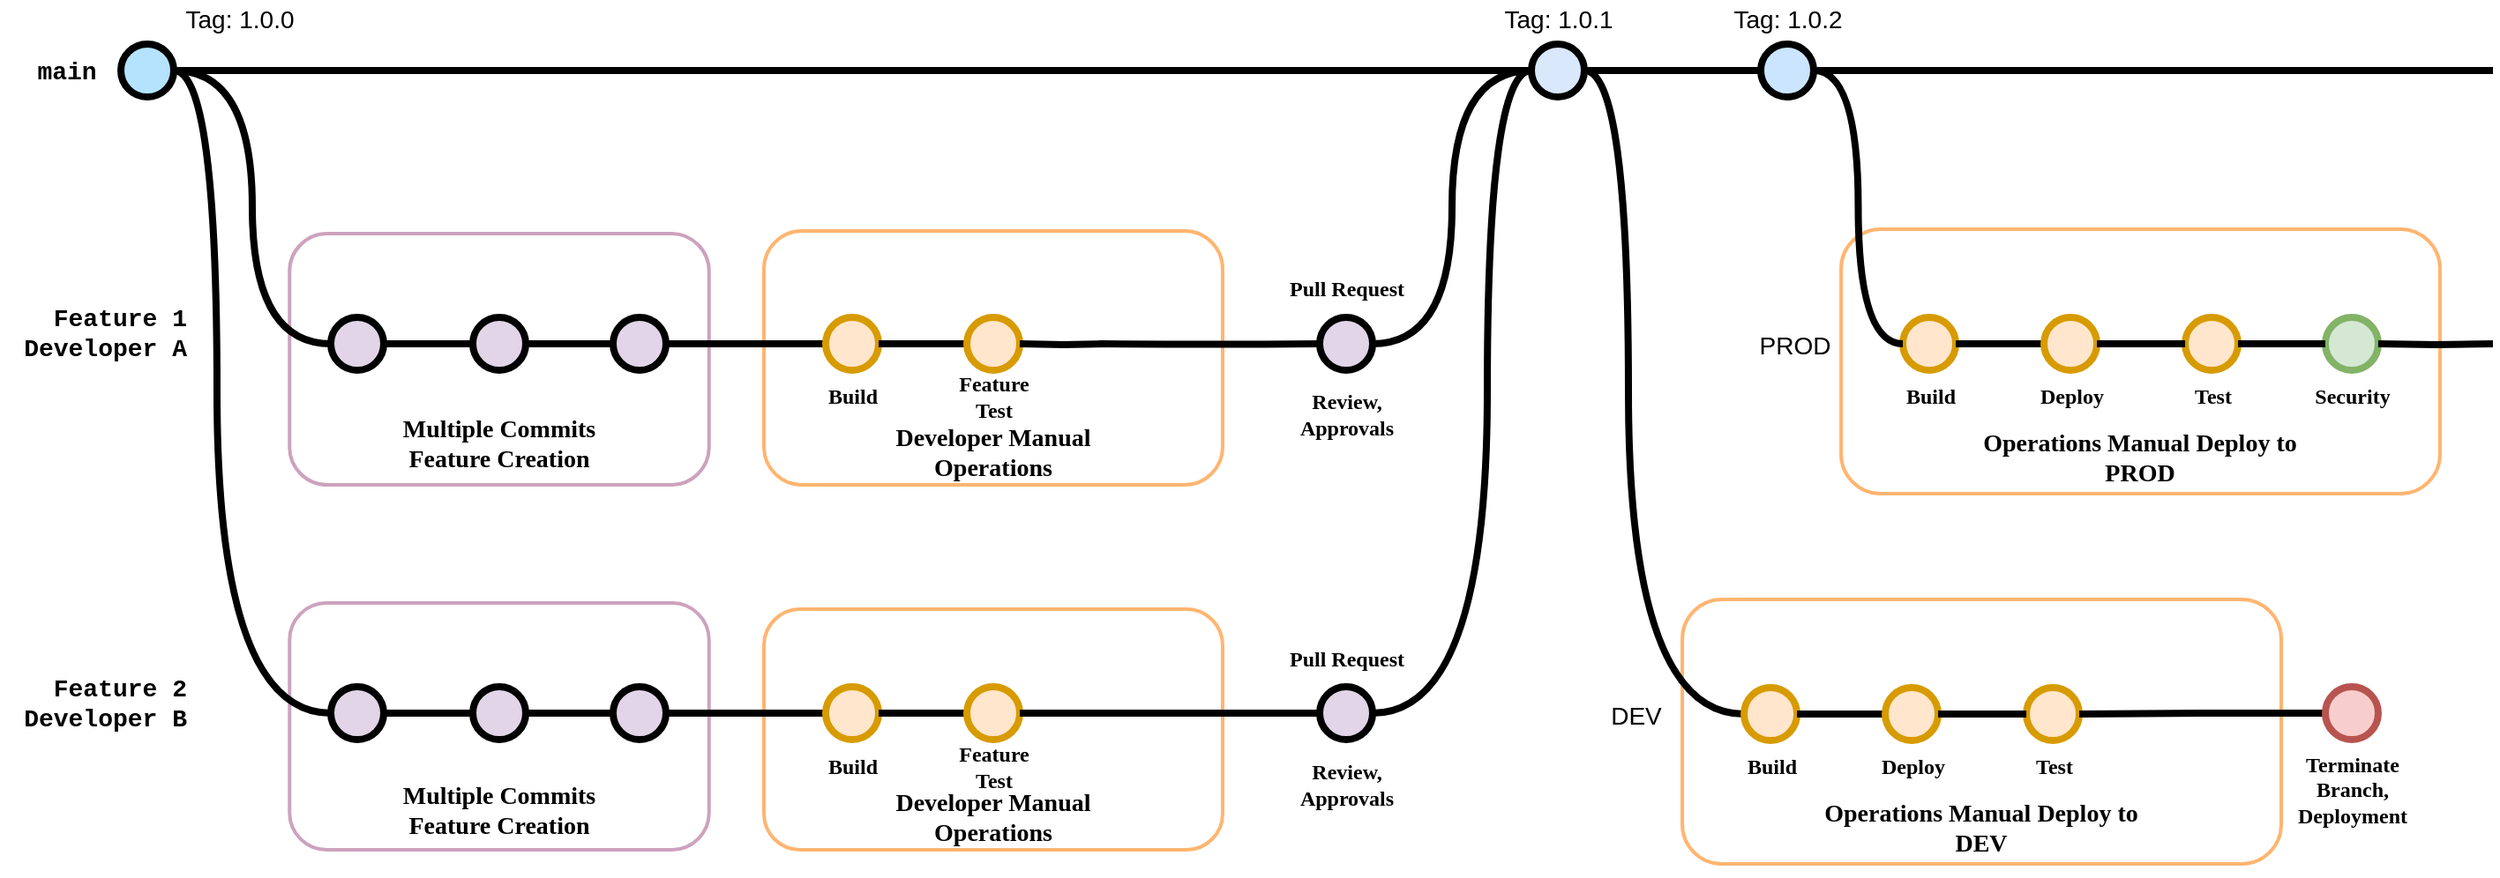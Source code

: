 <mxfile version="20.8.3" type="github" pages="3">
  <diagram name="Traditional SDLC" id="OC9fwi3H5FiqCltE9ebg">
    <mxGraphModel dx="1687" dy="946" grid="1" gridSize="10" guides="1" tooltips="1" connect="1" arrows="1" fold="1" page="1" pageScale="1" pageWidth="1654" pageHeight="1169" math="0" shadow="0">
      <root>
        <mxCell id="6UTS02K1pKTTUHXM-cYw-0" />
        <mxCell id="6UTS02K1pKTTUHXM-cYw-1" parent="6UTS02K1pKTTUHXM-cYw-0" />
        <mxCell id="6UTS02K1pKTTUHXM-cYw-2" value="" style="whiteSpace=wrap;html=1;rounded=1;shadow=0;strokeColor=#FFB570;strokeWidth=2;fontFamily=Verdana;fillColor=none;" parent="6UTS02K1pKTTUHXM-cYw-1" vertex="1">
          <mxGeometry x="540" y="502" width="260" height="144" as="geometry" />
        </mxCell>
        <mxCell id="SC9fLX6b7BTCBccmanfQ-1" value="" style="whiteSpace=wrap;html=1;rounded=1;shadow=0;strokeColor=#CDA2BE;strokeWidth=2;fontFamily=Verdana;fillColor=none;" parent="6UTS02K1pKTTUHXM-cYw-1" vertex="1">
          <mxGeometry x="271.13" y="713" width="237.75" height="140" as="geometry" />
        </mxCell>
        <mxCell id="6UTS02K1pKTTUHXM-cYw-3" value="" style="whiteSpace=wrap;html=1;rounded=1;shadow=0;strokeColor=#CDA2BE;strokeWidth=2;fontFamily=Verdana;fillColor=none;" parent="6UTS02K1pKTTUHXM-cYw-1" vertex="1">
          <mxGeometry x="271.13" y="503.5" width="237.75" height="142.5" as="geometry" />
        </mxCell>
        <mxCell id="6UTS02K1pKTTUHXM-cYw-4" value="" style="edgeStyle=orthogonalEdgeStyle;rounded=0;html=1;jettySize=auto;orthogonalLoop=1;plain-blue;endArrow=none;endFill=0;strokeWidth=4;strokeColor=#000000;" parent="6UTS02K1pKTTUHXM-cYw-1" source="6UTS02K1pKTTUHXM-cYw-6" target="6UTS02K1pKTTUHXM-cYw-7" edge="1">
          <mxGeometry x="254.5" y="411" as="geometry" />
        </mxCell>
        <mxCell id="6UTS02K1pKTTUHXM-cYw-5" style="edgeStyle=orthogonalEdgeStyle;curved=1;rounded=0;html=1;exitX=1;exitY=0.5;exitPerimeter=0;entryX=0;entryY=0.5;entryPerimeter=0;endArrow=none;endFill=0;jettySize=auto;orthogonalLoop=1;strokeWidth=4;fontSize=15;" parent="6UTS02K1pKTTUHXM-cYw-1" source="6UTS02K1pKTTUHXM-cYw-6" target="6UTS02K1pKTTUHXM-cYw-10" edge="1">
          <mxGeometry relative="1" as="geometry">
            <Array as="points">
              <mxPoint x="250" y="411" />
              <mxPoint x="250" y="566" />
            </Array>
          </mxGeometry>
        </mxCell>
        <mxCell id="6UTS02K1pKTTUHXM-cYw-6" value="" style="verticalLabelPosition=bottom;verticalAlign=top;html=1;strokeWidth=4;shape=mxgraph.flowchart.on-page_reference;plain-blue;gradientColor=none;fillColor=#B5E3Fe;strokeColor=#000000;" parent="6UTS02K1pKTTUHXM-cYw-1" vertex="1">
          <mxGeometry x="175.5" y="396" width="30" height="30" as="geometry" />
        </mxCell>
        <mxCell id="6UTS02K1pKTTUHXM-cYw-7" value="" style="verticalLabelPosition=bottom;verticalAlign=top;html=1;strokeWidth=4;shape=mxgraph.flowchart.on-page_reference;plain-blue;gradientColor=none;strokeColor=#000000;" parent="6UTS02K1pKTTUHXM-cYw-1" vertex="1">
          <mxGeometry x="975" y="396" width="30" height="30" as="geometry" />
        </mxCell>
        <mxCell id="6UTS02K1pKTTUHXM-cYw-8" value="main" style="text;html=1;strokeColor=none;fillColor=none;align=center;verticalAlign=middle;whiteSpace=wrap;overflow=hidden;fontSize=14;fontStyle=1;fontFamily=Courier New;" parent="6UTS02K1pKTTUHXM-cYw-1" vertex="1">
          <mxGeometry x="120" y="401" width="50" height="20" as="geometry" />
        </mxCell>
        <mxCell id="6UTS02K1pKTTUHXM-cYw-9" style="edgeStyle=orthogonalEdgeStyle;curved=1;rounded=0;html=1;exitX=1;exitY=0.5;exitPerimeter=0;entryX=0;entryY=0.5;entryPerimeter=0;endArrow=none;endFill=0;jettySize=auto;orthogonalLoop=1;strokeWidth=4;fontSize=15;entryDx=0;entryDy=0;startArrow=none;" parent="6UTS02K1pKTTUHXM-cYw-1" source="6UTS02K1pKTTUHXM-cYw-19" target="6UTS02K1pKTTUHXM-cYw-12" edge="1">
          <mxGeometry relative="1" as="geometry">
            <mxPoint x="369.5" y="566" as="targetPoint" />
          </mxGeometry>
        </mxCell>
        <mxCell id="6UTS02K1pKTTUHXM-cYw-10" value="" style="verticalLabelPosition=bottom;verticalAlign=top;html=1;strokeWidth=4;shape=mxgraph.flowchart.on-page_reference;plain-purple;gradientColor=none;strokeColor=#000000;" parent="6UTS02K1pKTTUHXM-cYw-1" vertex="1">
          <mxGeometry x="294.5" y="551" width="30" height="30" as="geometry" />
        </mxCell>
        <mxCell id="6UTS02K1pKTTUHXM-cYw-11" style="edgeStyle=orthogonalEdgeStyle;curved=1;rounded=0;html=1;exitX=1;exitY=0.5;exitPerimeter=0;entryX=0;entryY=0.5;entryPerimeter=0;endArrow=none;endFill=0;jettySize=auto;orthogonalLoop=1;strokeWidth=4;fontSize=15;exitDx=0;exitDy=0;" parent="6UTS02K1pKTTUHXM-cYw-1" source="6UTS02K1pKTTUHXM-cYw-31" target="6UTS02K1pKTTUHXM-cYw-7" edge="1">
          <mxGeometry relative="1" as="geometry">
            <mxPoint x="933" y="491" as="sourcePoint" />
          </mxGeometry>
        </mxCell>
        <mxCell id="6UTS02K1pKTTUHXM-cYw-12" value="" style="verticalLabelPosition=bottom;verticalAlign=top;html=1;strokeWidth=4;shape=mxgraph.flowchart.on-page_reference;plain-purple;gradientColor=none;strokeColor=#000000;" parent="6UTS02K1pKTTUHXM-cYw-1" vertex="1">
          <mxGeometry x="454.5" y="551" width="30" height="30" as="geometry" />
        </mxCell>
        <mxCell id="6UTS02K1pKTTUHXM-cYw-13" value="Feature 1&lt;br&gt;Developer A" style="text;html=1;strokeColor=none;fillColor=none;align=right;verticalAlign=middle;whiteSpace=wrap;overflow=hidden;fontSize=14;fontStyle=1;fontFamily=Courier New;" parent="6UTS02K1pKTTUHXM-cYw-1" vertex="1">
          <mxGeometry x="107" y="540" width="108.38" height="40" as="geometry" />
        </mxCell>
        <mxCell id="6UTS02K1pKTTUHXM-cYw-15" value="Tag: 1.0.0" style="text;html=1;strokeColor=none;fillColor=none;align=center;verticalAlign=middle;whiteSpace=wrap;overflow=hidden;fontSize=14;" parent="6UTS02K1pKTTUHXM-cYw-1" vertex="1">
          <mxGeometry x="208.38" y="371" width="70" height="20" as="geometry" />
        </mxCell>
        <mxCell id="6UTS02K1pKTTUHXM-cYw-17" value="&lt;div style=&quot;&quot;&gt;Developer Manual Operations&lt;/div&gt;" style="text;html=1;strokeColor=none;fillColor=none;align=center;verticalAlign=middle;whiteSpace=wrap;overflow=hidden;fontSize=14;fontStyle=1;fontFamily=Verdana;shadow=1;" parent="6UTS02K1pKTTUHXM-cYw-1" vertex="1">
          <mxGeometry x="590" y="608" width="160" height="40" as="geometry" />
        </mxCell>
        <mxCell id="6UTS02K1pKTTUHXM-cYw-18" style="edgeStyle=orthogonalEdgeStyle;curved=1;rounded=0;html=1;entryX=1;entryY=0.5;entryPerimeter=0;endArrow=none;endFill=0;jettySize=auto;orthogonalLoop=1;strokeWidth=4;fontSize=15;entryDx=0;entryDy=0;exitX=0;exitY=0.5;exitDx=0;exitDy=0;exitPerimeter=0;" parent="6UTS02K1pKTTUHXM-cYw-1" source="6UTS02K1pKTTUHXM-cYw-25" target="6UTS02K1pKTTUHXM-cYw-12" edge="1">
          <mxGeometry relative="1" as="geometry">
            <mxPoint x="530" y="650.0" as="sourcePoint" />
            <mxPoint x="550.5" y="615" as="targetPoint" />
          </mxGeometry>
        </mxCell>
        <mxCell id="6UTS02K1pKTTUHXM-cYw-19" value="" style="verticalLabelPosition=bottom;verticalAlign=top;html=1;strokeWidth=4;shape=mxgraph.flowchart.on-page_reference;plain-purple;gradientColor=none;strokeColor=#000000;" parent="6UTS02K1pKTTUHXM-cYw-1" vertex="1">
          <mxGeometry x="375" y="551" width="30" height="30" as="geometry" />
        </mxCell>
        <mxCell id="6UTS02K1pKTTUHXM-cYw-20" value="" style="edgeStyle=orthogonalEdgeStyle;curved=1;rounded=0;html=1;exitX=1;exitY=0.5;exitPerimeter=0;entryX=0;entryY=0.5;entryPerimeter=0;endArrow=none;endFill=0;jettySize=auto;orthogonalLoop=1;strokeWidth=4;fontSize=15;entryDx=0;entryDy=0;" parent="6UTS02K1pKTTUHXM-cYw-1" source="6UTS02K1pKTTUHXM-cYw-10" target="6UTS02K1pKTTUHXM-cYw-19" edge="1">
          <mxGeometry relative="1" as="geometry">
            <mxPoint x="327.5" y="566" as="sourcePoint" />
            <mxPoint x="442.5" y="566" as="targetPoint" />
          </mxGeometry>
        </mxCell>
        <mxCell id="6UTS02K1pKTTUHXM-cYw-22" value="Build" style="text;html=1;align=center;verticalAlign=middle;resizable=0;points=[];autosize=1;strokeColor=none;fillColor=none;fontFamily=Verdana;fontStyle=1" parent="6UTS02K1pKTTUHXM-cYw-1" vertex="1">
          <mxGeometry x="560" y="581" width="60" height="30" as="geometry" />
        </mxCell>
        <mxCell id="6UTS02K1pKTTUHXM-cYw-23" value="Feature&lt;br&gt;Test" style="text;html=1;align=center;verticalAlign=middle;resizable=0;points=[];autosize=1;strokeColor=none;fillColor=none;fontFamily=Verdana;fontStyle=1" parent="6UTS02K1pKTTUHXM-cYw-1" vertex="1">
          <mxGeometry x="630" y="576" width="80" height="40" as="geometry" />
        </mxCell>
        <mxCell id="6UTS02K1pKTTUHXM-cYw-25" value="" style="verticalLabelPosition=bottom;verticalAlign=top;html=1;strokeWidth=4;shape=mxgraph.flowchart.on-page_reference;strokeColor=#d79b00;fillColor=#ffe6cc;" parent="6UTS02K1pKTTUHXM-cYw-1" vertex="1">
          <mxGeometry x="575" y="551" width="30" height="30" as="geometry" />
        </mxCell>
        <mxCell id="6UTS02K1pKTTUHXM-cYw-26" value="" style="edgeStyle=orthogonalEdgeStyle;rounded=0;orthogonalLoop=1;jettySize=auto;html=1;fontFamily=Verdana;strokeWidth=4;strokeColor=default;endArrow=none;endFill=0;exitX=0;exitY=0.5;exitDx=0;exitDy=0;exitPerimeter=0;entryX=1;entryY=0.5;entryDx=0;entryDy=0;entryPerimeter=0;" parent="6UTS02K1pKTTUHXM-cYw-1" source="6UTS02K1pKTTUHXM-cYw-27" target="6UTS02K1pKTTUHXM-cYw-25" edge="1">
          <mxGeometry relative="1" as="geometry">
            <mxPoint x="660" y="566" as="sourcePoint" />
          </mxGeometry>
        </mxCell>
        <mxCell id="6UTS02K1pKTTUHXM-cYw-27" value="" style="verticalLabelPosition=bottom;verticalAlign=top;html=1;strokeWidth=4;shape=mxgraph.flowchart.on-page_reference;strokeColor=#d79b00;fillColor=#ffe6cc;" parent="6UTS02K1pKTTUHXM-cYw-1" vertex="1">
          <mxGeometry x="655" y="551" width="30" height="30" as="geometry" />
        </mxCell>
        <mxCell id="6UTS02K1pKTTUHXM-cYw-29" value="" style="edgeStyle=orthogonalEdgeStyle;rounded=0;orthogonalLoop=1;jettySize=auto;html=1;fontFamily=Verdana;strokeWidth=4;strokeColor=default;endArrow=none;endFill=0;exitX=0;exitY=0.5;exitDx=0;exitDy=0;exitPerimeter=0;entryX=1;entryY=0.5;entryDx=0;entryDy=0;entryPerimeter=0;" parent="6UTS02K1pKTTUHXM-cYw-1" target="6UTS02K1pKTTUHXM-cYw-27" edge="1">
          <mxGeometry relative="1" as="geometry">
            <mxPoint x="735" y="566" as="sourcePoint" />
            <mxPoint x="687" y="565.86" as="targetPoint" />
          </mxGeometry>
        </mxCell>
        <mxCell id="6UTS02K1pKTTUHXM-cYw-31" value="" style="verticalLabelPosition=bottom;verticalAlign=top;html=1;strokeWidth=4;shape=mxgraph.flowchart.on-page_reference;plain-purple;gradientColor=none;strokeColor=#000000;" parent="6UTS02K1pKTTUHXM-cYw-1" vertex="1">
          <mxGeometry x="855" y="551" width="30" height="30" as="geometry" />
        </mxCell>
        <mxCell id="6UTS02K1pKTTUHXM-cYw-32" style="edgeStyle=orthogonalEdgeStyle;curved=1;rounded=0;html=1;endArrow=none;endFill=0;jettySize=auto;orthogonalLoop=1;strokeWidth=4;fontSize=15;entryX=0;entryY=0.5;entryDx=0;entryDy=0;entryPerimeter=0;" parent="6UTS02K1pKTTUHXM-cYw-1" target="6UTS02K1pKTTUHXM-cYw-31" edge="1">
          <mxGeometry relative="1" as="geometry">
            <mxPoint x="730" y="566" as="sourcePoint" />
            <mxPoint x="840" y="566" as="targetPoint" />
          </mxGeometry>
        </mxCell>
        <mxCell id="6UTS02K1pKTTUHXM-cYw-33" value="" style="whiteSpace=wrap;html=1;rounded=1;shadow=0;strokeColor=#FFB570;strokeWidth=2;fontFamily=Verdana;fillColor=none;" parent="6UTS02K1pKTTUHXM-cYw-1" vertex="1">
          <mxGeometry x="1060.53" y="711" width="339.47" height="150" as="geometry" />
        </mxCell>
        <mxCell id="6UTS02K1pKTTUHXM-cYw-34" value="&lt;div style=&quot;&quot;&gt;Operations Manual Deploy to DEV&lt;/div&gt;" style="text;html=1;strokeColor=none;fillColor=none;align=center;verticalAlign=middle;whiteSpace=wrap;overflow=hidden;fontSize=14;fontStyle=1;fontFamily=Verdana;shadow=1;" parent="6UTS02K1pKTTUHXM-cYw-1" vertex="1">
          <mxGeometry x="1139.02" y="821" width="182.49" height="40" as="geometry" />
        </mxCell>
        <mxCell id="6UTS02K1pKTTUHXM-cYw-35" style="edgeStyle=orthogonalEdgeStyle;curved=1;rounded=0;html=1;endArrow=none;endFill=0;jettySize=auto;orthogonalLoop=1;strokeWidth=4;fontSize=15;exitX=0;exitY=0.5;exitDx=0;exitDy=0;exitPerimeter=0;entryX=1;entryY=0.5;entryDx=0;entryDy=0;entryPerimeter=0;" parent="6UTS02K1pKTTUHXM-cYw-1" source="6UTS02K1pKTTUHXM-cYw-39" target="6UTS02K1pKTTUHXM-cYw-7" edge="1">
          <mxGeometry relative="1" as="geometry">
            <mxPoint x="1050.53" y="495.0" as="sourcePoint" />
            <mxPoint x="1005" y="411" as="targetPoint" />
            <Array as="points">
              <mxPoint x="1030" y="776" />
              <mxPoint x="1030" y="411" />
            </Array>
          </mxGeometry>
        </mxCell>
        <mxCell id="6UTS02K1pKTTUHXM-cYw-36" value="Build" style="text;html=1;align=center;verticalAlign=middle;resizable=0;points=[];autosize=1;strokeColor=none;fillColor=none;fontFamily=Verdana;fontStyle=1" parent="6UTS02K1pKTTUHXM-cYw-1" vertex="1">
          <mxGeometry x="1080.53" y="791" width="60" height="30" as="geometry" />
        </mxCell>
        <mxCell id="6UTS02K1pKTTUHXM-cYw-37" value="Test" style="text;html=1;align=center;verticalAlign=middle;resizable=0;points=[];autosize=1;strokeColor=none;fillColor=none;fontFamily=Verdana;fontStyle=1" parent="6UTS02K1pKTTUHXM-cYw-1" vertex="1">
          <mxGeometry x="1245.53" y="791" width="50" height="30" as="geometry" />
        </mxCell>
        <mxCell id="6UTS02K1pKTTUHXM-cYw-39" value="" style="verticalLabelPosition=bottom;verticalAlign=top;html=1;strokeWidth=4;shape=mxgraph.flowchart.on-page_reference;strokeColor=#d79b00;fillColor=#ffe6cc;" parent="6UTS02K1pKTTUHXM-cYw-1" vertex="1">
          <mxGeometry x="1095.53" y="761" width="30" height="30" as="geometry" />
        </mxCell>
        <mxCell id="6UTS02K1pKTTUHXM-cYw-40" value="" style="edgeStyle=orthogonalEdgeStyle;rounded=0;orthogonalLoop=1;jettySize=auto;html=1;fontFamily=Verdana;strokeWidth=4;strokeColor=default;endArrow=none;endFill=0;exitX=0;exitY=0.5;exitDx=0;exitDy=0;exitPerimeter=0;entryX=1;entryY=0.5;entryDx=0;entryDy=0;entryPerimeter=0;" parent="6UTS02K1pKTTUHXM-cYw-1" source="6UTS02K1pKTTUHXM-cYw-41" target="6UTS02K1pKTTUHXM-cYw-39" edge="1">
          <mxGeometry relative="1" as="geometry">
            <mxPoint x="1180.53" y="776" as="sourcePoint" />
          </mxGeometry>
        </mxCell>
        <mxCell id="6UTS02K1pKTTUHXM-cYw-41" value="" style="verticalLabelPosition=bottom;verticalAlign=top;html=1;strokeWidth=4;shape=mxgraph.flowchart.on-page_reference;strokeColor=#d79b00;fillColor=#ffe6cc;" parent="6UTS02K1pKTTUHXM-cYw-1" vertex="1">
          <mxGeometry x="1175.53" y="761" width="30" height="30" as="geometry" />
        </mxCell>
        <mxCell id="6UTS02K1pKTTUHXM-cYw-42" value="" style="verticalLabelPosition=bottom;verticalAlign=top;html=1;strokeWidth=4;shape=mxgraph.flowchart.on-page_reference;strokeColor=#d79b00;fillColor=#ffe6cc;" parent="6UTS02K1pKTTUHXM-cYw-1" vertex="1">
          <mxGeometry x="1255.53" y="761" width="30" height="30" as="geometry" />
        </mxCell>
        <mxCell id="6UTS02K1pKTTUHXM-cYw-43" value="" style="edgeStyle=orthogonalEdgeStyle;rounded=0;orthogonalLoop=1;jettySize=auto;html=1;fontFamily=Verdana;strokeWidth=4;strokeColor=default;endArrow=none;endFill=0;exitX=0;exitY=0.5;exitDx=0;exitDy=0;exitPerimeter=0;entryX=1;entryY=0.5;entryDx=0;entryDy=0;entryPerimeter=0;" parent="6UTS02K1pKTTUHXM-cYw-1" source="6UTS02K1pKTTUHXM-cYw-42" target="6UTS02K1pKTTUHXM-cYw-41" edge="1">
          <mxGeometry relative="1" as="geometry">
            <mxPoint x="1247.53" y="775.86" as="sourcePoint" />
            <mxPoint x="1207.53" y="775.86" as="targetPoint" />
          </mxGeometry>
        </mxCell>
        <mxCell id="6UTS02K1pKTTUHXM-cYw-44" value="Review,&lt;br&gt;Approvals" style="text;html=1;align=center;verticalAlign=middle;resizable=0;points=[];autosize=1;strokeColor=none;fillColor=none;fontFamily=Verdana;fontStyle=1" parent="6UTS02K1pKTTUHXM-cYw-1" vertex="1">
          <mxGeometry x="825" y="586" width="90" height="40" as="geometry" />
        </mxCell>
        <mxCell id="6UTS02K1pKTTUHXM-cYw-46" value="" style="edgeStyle=orthogonalEdgeStyle;rounded=0;orthogonalLoop=1;jettySize=auto;html=1;fontFamily=Verdana;strokeWidth=4;strokeColor=default;endArrow=none;endFill=0;exitX=0;exitY=0.5;exitDx=0;exitDy=0;exitPerimeter=0;entryX=1;entryY=0.5;entryDx=0;entryDy=0;entryPerimeter=0;" parent="6UTS02K1pKTTUHXM-cYw-1" source="UoXuiJUOd6vl25Bv2ZC2-71" target="6UTS02K1pKTTUHXM-cYw-42" edge="1">
          <mxGeometry relative="1" as="geometry">
            <mxPoint x="1335" y="776" as="sourcePoint" />
            <mxPoint x="1285" y="775.89" as="targetPoint" />
          </mxGeometry>
        </mxCell>
        <mxCell id="6UTS02K1pKTTUHXM-cYw-47" value="Deploy" style="text;html=1;align=center;verticalAlign=middle;resizable=0;points=[];autosize=1;strokeColor=none;fillColor=none;fontFamily=Verdana;fontStyle=1" parent="6UTS02K1pKTTUHXM-cYw-1" vertex="1">
          <mxGeometry x="1155.53" y="791" width="70" height="30" as="geometry" />
        </mxCell>
        <mxCell id="6UTS02K1pKTTUHXM-cYw-48" value="Tag: 1.0.1" style="text;html=1;strokeColor=none;fillColor=none;align=center;verticalAlign=middle;whiteSpace=wrap;overflow=hidden;fontSize=14;" parent="6UTS02K1pKTTUHXM-cYw-1" vertex="1">
          <mxGeometry x="937.5" y="371" width="105" height="20" as="geometry" />
        </mxCell>
        <mxCell id="6UTS02K1pKTTUHXM-cYw-49" style="edgeStyle=orthogonalEdgeStyle;curved=1;rounded=0;html=1;exitX=1;exitY=0.5;exitPerimeter=0;entryX=0;entryY=0.5;entryPerimeter=0;endArrow=none;endFill=0;jettySize=auto;orthogonalLoop=1;strokeWidth=4;fontSize=15;entryDx=0;entryDy=0;startArrow=none;exitDx=0;exitDy=0;" parent="6UTS02K1pKTTUHXM-cYw-1" source="6UTS02K1pKTTUHXM-cYw-7" target="6UTS02K1pKTTUHXM-cYw-50" edge="1">
          <mxGeometry relative="1" as="geometry">
            <mxPoint x="1005" y="411" as="sourcePoint" />
            <mxPoint x="1375.78" y="410.29" as="targetPoint" />
          </mxGeometry>
        </mxCell>
        <mxCell id="6UTS02K1pKTTUHXM-cYw-50" value="" style="verticalLabelPosition=bottom;verticalAlign=top;html=1;strokeWidth=4;shape=mxgraph.flowchart.on-page_reference;plain-purple;gradientColor=none;strokeColor=#000000;fillColor=#CCE5FF;" parent="6UTS02K1pKTTUHXM-cYw-1" vertex="1">
          <mxGeometry x="1105" y="396" width="30" height="30" as="geometry" />
        </mxCell>
        <mxCell id="6UTS02K1pKTTUHXM-cYw-52" value="Pull Request" style="text;html=1;align=center;verticalAlign=middle;resizable=0;points=[];autosize=1;strokeColor=none;fillColor=none;fontFamily=Verdana;fontStyle=1" parent="6UTS02K1pKTTUHXM-cYw-1" vertex="1">
          <mxGeometry x="815" y="520" width="110" height="30" as="geometry" />
        </mxCell>
        <mxCell id="6UTS02K1pKTTUHXM-cYw-54" value="Tag: 1.0.2" style="text;html=1;strokeColor=none;fillColor=none;align=center;verticalAlign=middle;whiteSpace=wrap;overflow=hidden;fontSize=14;" parent="6UTS02K1pKTTUHXM-cYw-1" vertex="1">
          <mxGeometry x="1067.5" y="371" width="105" height="20" as="geometry" />
        </mxCell>
        <mxCell id="SC9fLX6b7BTCBccmanfQ-0" value="" style="whiteSpace=wrap;html=1;rounded=1;shadow=0;strokeColor=#FFB570;strokeWidth=2;fontFamily=Verdana;fillColor=none;" parent="6UTS02K1pKTTUHXM-cYw-1" vertex="1">
          <mxGeometry x="540" y="716.5" width="260" height="136.5" as="geometry" />
        </mxCell>
        <mxCell id="SC9fLX6b7BTCBccmanfQ-2" style="edgeStyle=orthogonalEdgeStyle;curved=1;rounded=0;html=1;exitX=1;exitY=0.5;exitPerimeter=0;entryX=0;entryY=0.5;entryPerimeter=0;endArrow=none;endFill=0;jettySize=auto;orthogonalLoop=1;strokeWidth=4;fontSize=15;entryDx=0;entryDy=0;startArrow=none;" parent="6UTS02K1pKTTUHXM-cYw-1" source="SC9fLX6b7BTCBccmanfQ-9" target="SC9fLX6b7BTCBccmanfQ-4" edge="1">
          <mxGeometry relative="1" as="geometry">
            <mxPoint x="369.5" y="775.5" as="targetPoint" />
          </mxGeometry>
        </mxCell>
        <mxCell id="SC9fLX6b7BTCBccmanfQ-3" value="" style="verticalLabelPosition=bottom;verticalAlign=top;html=1;strokeWidth=4;shape=mxgraph.flowchart.on-page_reference;plain-purple;gradientColor=none;strokeColor=#000000;" parent="6UTS02K1pKTTUHXM-cYw-1" vertex="1">
          <mxGeometry x="294.5" y="760.5" width="30" height="30" as="geometry" />
        </mxCell>
        <mxCell id="SC9fLX6b7BTCBccmanfQ-4" value="" style="verticalLabelPosition=bottom;verticalAlign=top;html=1;strokeWidth=4;shape=mxgraph.flowchart.on-page_reference;plain-purple;gradientColor=none;strokeColor=#000000;" parent="6UTS02K1pKTTUHXM-cYw-1" vertex="1">
          <mxGeometry x="454.5" y="760.5" width="30" height="30" as="geometry" />
        </mxCell>
        <mxCell id="SC9fLX6b7BTCBccmanfQ-5" value="Feature 2&lt;br&gt;Developer B" style="text;html=1;strokeColor=none;fillColor=none;align=right;verticalAlign=middle;whiteSpace=wrap;overflow=hidden;fontSize=14;fontStyle=1;fontFamily=Courier New;" parent="6UTS02K1pKTTUHXM-cYw-1" vertex="1">
          <mxGeometry x="117" y="749.5" width="98.38" height="40" as="geometry" />
        </mxCell>
        <mxCell id="SC9fLX6b7BTCBccmanfQ-7" value="&lt;div style=&quot;&quot;&gt;Developer Manual Operations&lt;/div&gt;" style="text;html=1;strokeColor=none;fillColor=none;align=center;verticalAlign=middle;whiteSpace=wrap;overflow=hidden;fontSize=14;fontStyle=1;fontFamily=Verdana;shadow=1;" parent="6UTS02K1pKTTUHXM-cYw-1" vertex="1">
          <mxGeometry x="590" y="814.5" width="160" height="40" as="geometry" />
        </mxCell>
        <mxCell id="SC9fLX6b7BTCBccmanfQ-8" style="edgeStyle=orthogonalEdgeStyle;curved=1;rounded=0;html=1;entryX=1;entryY=0.5;entryPerimeter=0;endArrow=none;endFill=0;jettySize=auto;orthogonalLoop=1;strokeWidth=4;fontSize=15;entryDx=0;entryDy=0;exitX=0;exitY=0.5;exitDx=0;exitDy=0;exitPerimeter=0;" parent="6UTS02K1pKTTUHXM-cYw-1" source="SC9fLX6b7BTCBccmanfQ-15" target="SC9fLX6b7BTCBccmanfQ-4" edge="1">
          <mxGeometry relative="1" as="geometry">
            <mxPoint x="530" y="859.5" as="sourcePoint" />
            <mxPoint x="550.5" y="824.5" as="targetPoint" />
          </mxGeometry>
        </mxCell>
        <mxCell id="SC9fLX6b7BTCBccmanfQ-9" value="" style="verticalLabelPosition=bottom;verticalAlign=top;html=1;strokeWidth=4;shape=mxgraph.flowchart.on-page_reference;plain-purple;gradientColor=none;strokeColor=#000000;" parent="6UTS02K1pKTTUHXM-cYw-1" vertex="1">
          <mxGeometry x="375" y="760.5" width="30" height="30" as="geometry" />
        </mxCell>
        <mxCell id="SC9fLX6b7BTCBccmanfQ-10" value="" style="edgeStyle=orthogonalEdgeStyle;curved=1;rounded=0;html=1;exitX=1;exitY=0.5;exitPerimeter=0;entryX=0;entryY=0.5;entryPerimeter=0;endArrow=none;endFill=0;jettySize=auto;orthogonalLoop=1;strokeWidth=4;fontSize=15;entryDx=0;entryDy=0;" parent="6UTS02K1pKTTUHXM-cYw-1" source="SC9fLX6b7BTCBccmanfQ-3" target="SC9fLX6b7BTCBccmanfQ-9" edge="1">
          <mxGeometry relative="1" as="geometry">
            <mxPoint x="327.5" y="775.5" as="sourcePoint" />
            <mxPoint x="442.5" y="775.5" as="targetPoint" />
          </mxGeometry>
        </mxCell>
        <mxCell id="SC9fLX6b7BTCBccmanfQ-11" value="&lt;div style=&quot;&quot;&gt;&lt;b&gt;Multiple Commits&lt;/b&gt;&lt;br&gt;&lt;/div&gt;&lt;div style=&quot;&quot;&gt;&lt;b&gt;Feature Creation&lt;/b&gt;&lt;/div&gt;" style="text;html=1;strokeColor=none;fillColor=none;align=center;verticalAlign=middle;whiteSpace=wrap;overflow=hidden;fontSize=14;fontStyle=0;fontFamily=Verdana;shadow=1;" parent="6UTS02K1pKTTUHXM-cYw-1" vertex="1">
          <mxGeometry x="305" y="810.5" width="170" height="40" as="geometry" />
        </mxCell>
        <mxCell id="SC9fLX6b7BTCBccmanfQ-12" value="Build" style="text;html=1;align=center;verticalAlign=middle;resizable=0;points=[];autosize=1;strokeColor=none;fillColor=none;fontFamily=Verdana;fontStyle=1" parent="6UTS02K1pKTTUHXM-cYw-1" vertex="1">
          <mxGeometry x="560" y="790.5" width="60" height="30" as="geometry" />
        </mxCell>
        <mxCell id="SC9fLX6b7BTCBccmanfQ-13" value="Feature&lt;br&gt;Test" style="text;html=1;align=center;verticalAlign=middle;resizable=0;points=[];autosize=1;strokeColor=none;fillColor=none;fontFamily=Verdana;fontStyle=1" parent="6UTS02K1pKTTUHXM-cYw-1" vertex="1">
          <mxGeometry x="630" y="785.5" width="80" height="40" as="geometry" />
        </mxCell>
        <mxCell id="SC9fLX6b7BTCBccmanfQ-15" value="" style="verticalLabelPosition=bottom;verticalAlign=top;html=1;strokeWidth=4;shape=mxgraph.flowchart.on-page_reference;strokeColor=#d79b00;fillColor=#ffe6cc;" parent="6UTS02K1pKTTUHXM-cYw-1" vertex="1">
          <mxGeometry x="575" y="760.5" width="30" height="30" as="geometry" />
        </mxCell>
        <mxCell id="SC9fLX6b7BTCBccmanfQ-16" value="" style="edgeStyle=orthogonalEdgeStyle;rounded=0;orthogonalLoop=1;jettySize=auto;html=1;fontFamily=Verdana;strokeWidth=4;strokeColor=default;endArrow=none;endFill=0;exitX=0;exitY=0.5;exitDx=0;exitDy=0;exitPerimeter=0;entryX=1;entryY=0.5;entryDx=0;entryDy=0;entryPerimeter=0;" parent="6UTS02K1pKTTUHXM-cYw-1" source="SC9fLX6b7BTCBccmanfQ-17" target="SC9fLX6b7BTCBccmanfQ-15" edge="1">
          <mxGeometry relative="1" as="geometry">
            <mxPoint x="660" y="775.5" as="sourcePoint" />
          </mxGeometry>
        </mxCell>
        <mxCell id="SC9fLX6b7BTCBccmanfQ-17" value="" style="verticalLabelPosition=bottom;verticalAlign=top;html=1;strokeWidth=4;shape=mxgraph.flowchart.on-page_reference;strokeColor=#d79b00;fillColor=#ffe6cc;" parent="6UTS02K1pKTTUHXM-cYw-1" vertex="1">
          <mxGeometry x="655" y="760.5" width="30" height="30" as="geometry" />
        </mxCell>
        <mxCell id="SC9fLX6b7BTCBccmanfQ-19" value="" style="edgeStyle=orthogonalEdgeStyle;rounded=0;orthogonalLoop=1;jettySize=auto;html=1;fontFamily=Verdana;strokeWidth=4;strokeColor=default;endArrow=none;endFill=0;exitX=0;exitY=0.5;exitDx=0;exitDy=0;exitPerimeter=0;entryX=1;entryY=0.5;entryDx=0;entryDy=0;entryPerimeter=0;" parent="6UTS02K1pKTTUHXM-cYw-1" source="SC9fLX6b7BTCBccmanfQ-20" target="SC9fLX6b7BTCBccmanfQ-17" edge="1">
          <mxGeometry relative="1" as="geometry">
            <mxPoint x="735" y="775.5" as="sourcePoint" />
            <mxPoint x="687" y="775.36" as="targetPoint" />
          </mxGeometry>
        </mxCell>
        <mxCell id="SC9fLX6b7BTCBccmanfQ-20" value="" style="verticalLabelPosition=bottom;verticalAlign=top;html=1;strokeWidth=4;shape=mxgraph.flowchart.on-page_reference;plain-purple;gradientColor=none;strokeColor=#000000;" parent="6UTS02K1pKTTUHXM-cYw-1" vertex="1">
          <mxGeometry x="855" y="760.5" width="30" height="30" as="geometry" />
        </mxCell>
        <mxCell id="SC9fLX6b7BTCBccmanfQ-22" value="Review,&lt;br&gt;Approvals" style="text;html=1;align=center;verticalAlign=middle;resizable=0;points=[];autosize=1;strokeColor=none;fillColor=none;fontFamily=Verdana;fontStyle=1" parent="6UTS02K1pKTTUHXM-cYw-1" vertex="1">
          <mxGeometry x="825" y="795.5" width="90" height="40" as="geometry" />
        </mxCell>
        <mxCell id="SC9fLX6b7BTCBccmanfQ-23" value="Pull Request" style="text;html=1;align=center;verticalAlign=middle;resizable=0;points=[];autosize=1;strokeColor=none;fillColor=none;fontFamily=Verdana;fontStyle=1" parent="6UTS02K1pKTTUHXM-cYw-1" vertex="1">
          <mxGeometry x="815" y="729.5" width="110" height="30" as="geometry" />
        </mxCell>
        <mxCell id="SC9fLX6b7BTCBccmanfQ-24" value="&lt;div style=&quot;&quot;&gt;&lt;b&gt;Multiple Commits&lt;/b&gt;&lt;br&gt;&lt;/div&gt;&lt;div style=&quot;&quot;&gt;&lt;b&gt;Feature Creation&lt;/b&gt;&lt;/div&gt;" style="text;html=1;strokeColor=none;fillColor=none;align=center;verticalAlign=middle;whiteSpace=wrap;overflow=hidden;fontSize=14;fontStyle=0;fontFamily=Verdana;shadow=1;" parent="6UTS02K1pKTTUHXM-cYw-1" vertex="1">
          <mxGeometry x="305.01" y="603" width="170" height="40" as="geometry" />
        </mxCell>
        <mxCell id="SC9fLX6b7BTCBccmanfQ-25" style="edgeStyle=orthogonalEdgeStyle;curved=1;rounded=0;html=1;exitX=1;exitY=0.5;exitPerimeter=0;entryX=0;entryY=0.5;entryPerimeter=0;endArrow=none;endFill=0;jettySize=auto;orthogonalLoop=1;strokeWidth=4;fontSize=15;exitDx=0;exitDy=0;entryDx=0;entryDy=0;" parent="6UTS02K1pKTTUHXM-cYw-1" source="6UTS02K1pKTTUHXM-cYw-6" target="SC9fLX6b7BTCBccmanfQ-3" edge="1">
          <mxGeometry relative="1" as="geometry">
            <mxPoint x="215.5" y="421" as="sourcePoint" />
            <mxPoint x="304.5" y="541" as="targetPoint" />
            <Array as="points">
              <mxPoint x="230" y="411" />
              <mxPoint x="230" y="775" />
            </Array>
          </mxGeometry>
        </mxCell>
        <mxCell id="SC9fLX6b7BTCBccmanfQ-26" style="edgeStyle=orthogonalEdgeStyle;curved=1;rounded=0;html=1;exitX=1;exitY=0.5;exitPerimeter=0;entryX=0;entryY=0.5;entryPerimeter=0;endArrow=none;endFill=0;jettySize=auto;orthogonalLoop=1;strokeWidth=4;fontSize=15;exitDx=0;exitDy=0;entryDx=0;entryDy=0;" parent="6UTS02K1pKTTUHXM-cYw-1" source="SC9fLX6b7BTCBccmanfQ-20" target="6UTS02K1pKTTUHXM-cYw-7" edge="1">
          <mxGeometry relative="1" as="geometry">
            <mxPoint x="895" y="541" as="sourcePoint" />
            <mxPoint x="985" y="421" as="targetPoint" />
            <Array as="points">
              <mxPoint x="950" y="776" />
              <mxPoint x="950" y="411" />
            </Array>
          </mxGeometry>
        </mxCell>
        <mxCell id="SC9fLX6b7BTCBccmanfQ-27" value="DEV" style="text;html=1;strokeColor=none;fillColor=none;align=center;verticalAlign=middle;whiteSpace=wrap;overflow=hidden;fontSize=14;" parent="6UTS02K1pKTTUHXM-cYw-1" vertex="1">
          <mxGeometry x="1005" y="765.5" width="59.47" height="20" as="geometry" />
        </mxCell>
        <mxCell id="SC9fLX6b7BTCBccmanfQ-29" value="" style="whiteSpace=wrap;html=1;rounded=1;shadow=0;strokeColor=#FFB570;strokeWidth=2;fontFamily=Verdana;fillColor=none;" parent="6UTS02K1pKTTUHXM-cYw-1" vertex="1">
          <mxGeometry x="1150.53" y="501" width="339.47" height="150" as="geometry" />
        </mxCell>
        <mxCell id="SC9fLX6b7BTCBccmanfQ-30" value="&lt;div style=&quot;&quot;&gt;Operations Manual Deploy to PROD&lt;/div&gt;" style="text;html=1;strokeColor=none;fillColor=none;align=center;verticalAlign=middle;whiteSpace=wrap;overflow=hidden;fontSize=14;fontStyle=1;fontFamily=Verdana;shadow=1;" parent="6UTS02K1pKTTUHXM-cYw-1" vertex="1">
          <mxGeometry x="1229.02" y="611" width="182.49" height="40" as="geometry" />
        </mxCell>
        <mxCell id="SC9fLX6b7BTCBccmanfQ-31" value="Build" style="text;html=1;align=center;verticalAlign=middle;resizable=0;points=[];autosize=1;strokeColor=none;fillColor=none;fontFamily=Verdana;fontStyle=1" parent="6UTS02K1pKTTUHXM-cYw-1" vertex="1">
          <mxGeometry x="1170.53" y="581" width="60" height="30" as="geometry" />
        </mxCell>
        <mxCell id="SC9fLX6b7BTCBccmanfQ-32" value="Test" style="text;html=1;align=center;verticalAlign=middle;resizable=0;points=[];autosize=1;strokeColor=none;fillColor=none;fontFamily=Verdana;fontStyle=1" parent="6UTS02K1pKTTUHXM-cYw-1" vertex="1">
          <mxGeometry x="1335.53" y="581" width="50" height="30" as="geometry" />
        </mxCell>
        <mxCell id="SC9fLX6b7BTCBccmanfQ-33" value="Security" style="text;html=1;align=center;verticalAlign=middle;resizable=0;points=[];autosize=1;strokeColor=none;fillColor=none;fontFamily=Verdana;fontStyle=1" parent="6UTS02K1pKTTUHXM-cYw-1" vertex="1">
          <mxGeometry x="1400" y="581" width="80" height="30" as="geometry" />
        </mxCell>
        <mxCell id="SC9fLX6b7BTCBccmanfQ-34" value="" style="verticalLabelPosition=bottom;verticalAlign=top;html=1;strokeWidth=4;shape=mxgraph.flowchart.on-page_reference;strokeColor=#d79b00;fillColor=#ffe6cc;" parent="6UTS02K1pKTTUHXM-cYw-1" vertex="1">
          <mxGeometry x="1185.53" y="551" width="30" height="30" as="geometry" />
        </mxCell>
        <mxCell id="SC9fLX6b7BTCBccmanfQ-35" value="" style="edgeStyle=orthogonalEdgeStyle;rounded=0;orthogonalLoop=1;jettySize=auto;html=1;fontFamily=Verdana;strokeWidth=4;strokeColor=default;endArrow=none;endFill=0;exitX=0;exitY=0.5;exitDx=0;exitDy=0;exitPerimeter=0;entryX=1;entryY=0.5;entryDx=0;entryDy=0;entryPerimeter=0;" parent="6UTS02K1pKTTUHXM-cYw-1" source="SC9fLX6b7BTCBccmanfQ-36" target="SC9fLX6b7BTCBccmanfQ-34" edge="1">
          <mxGeometry relative="1" as="geometry">
            <mxPoint x="1270.53" y="566" as="sourcePoint" />
          </mxGeometry>
        </mxCell>
        <mxCell id="SC9fLX6b7BTCBccmanfQ-36" value="" style="verticalLabelPosition=bottom;verticalAlign=top;html=1;strokeWidth=4;shape=mxgraph.flowchart.on-page_reference;strokeColor=#d79b00;fillColor=#ffe6cc;" parent="6UTS02K1pKTTUHXM-cYw-1" vertex="1">
          <mxGeometry x="1265.53" y="551" width="30" height="30" as="geometry" />
        </mxCell>
        <mxCell id="SC9fLX6b7BTCBccmanfQ-37" value="" style="verticalLabelPosition=bottom;verticalAlign=top;html=1;strokeWidth=4;shape=mxgraph.flowchart.on-page_reference;strokeColor=#d79b00;fillColor=#ffe6cc;" parent="6UTS02K1pKTTUHXM-cYw-1" vertex="1">
          <mxGeometry x="1345.53" y="551" width="30" height="30" as="geometry" />
        </mxCell>
        <mxCell id="SC9fLX6b7BTCBccmanfQ-38" value="" style="edgeStyle=orthogonalEdgeStyle;rounded=0;orthogonalLoop=1;jettySize=auto;html=1;fontFamily=Verdana;strokeWidth=4;strokeColor=default;endArrow=none;endFill=0;exitX=0;exitY=0.5;exitDx=0;exitDy=0;exitPerimeter=0;entryX=1;entryY=0.5;entryDx=0;entryDy=0;entryPerimeter=0;" parent="6UTS02K1pKTTUHXM-cYw-1" source="SC9fLX6b7BTCBccmanfQ-37" target="SC9fLX6b7BTCBccmanfQ-36" edge="1">
          <mxGeometry relative="1" as="geometry">
            <mxPoint x="1337.53" y="565.86" as="sourcePoint" />
            <mxPoint x="1297.53" y="565.86" as="targetPoint" />
          </mxGeometry>
        </mxCell>
        <mxCell id="SC9fLX6b7BTCBccmanfQ-39" value="" style="verticalLabelPosition=bottom;verticalAlign=top;html=1;strokeWidth=4;shape=mxgraph.flowchart.on-page_reference;strokeColor=#82b366;fillColor=#d5e8d4;" parent="6UTS02K1pKTTUHXM-cYw-1" vertex="1">
          <mxGeometry x="1425" y="551" width="30" height="30" as="geometry" />
        </mxCell>
        <mxCell id="SC9fLX6b7BTCBccmanfQ-40" value="" style="edgeStyle=orthogonalEdgeStyle;rounded=0;orthogonalLoop=1;jettySize=auto;html=1;fontFamily=Verdana;strokeWidth=4;strokeColor=default;endArrow=none;endFill=0;exitX=0;exitY=0.5;exitDx=0;exitDy=0;exitPerimeter=0;entryX=1;entryY=0.5;entryDx=0;entryDy=0;entryPerimeter=0;" parent="6UTS02K1pKTTUHXM-cYw-1" source="SC9fLX6b7BTCBccmanfQ-39" target="SC9fLX6b7BTCBccmanfQ-37" edge="1">
          <mxGeometry relative="1" as="geometry">
            <mxPoint x="1425" y="565.89" as="sourcePoint" />
            <mxPoint x="1375" y="565.89" as="targetPoint" />
          </mxGeometry>
        </mxCell>
        <mxCell id="SC9fLX6b7BTCBccmanfQ-41" value="Deploy" style="text;html=1;align=center;verticalAlign=middle;resizable=0;points=[];autosize=1;strokeColor=none;fillColor=none;fontFamily=Verdana;fontStyle=1" parent="6UTS02K1pKTTUHXM-cYw-1" vertex="1">
          <mxGeometry x="1245.53" y="581" width="70" height="30" as="geometry" />
        </mxCell>
        <mxCell id="SC9fLX6b7BTCBccmanfQ-42" value="PROD" style="text;html=1;strokeColor=none;fillColor=none;align=center;verticalAlign=middle;whiteSpace=wrap;overflow=hidden;fontSize=14;" parent="6UTS02K1pKTTUHXM-cYw-1" vertex="1">
          <mxGeometry x="1095" y="555.5" width="59.47" height="20" as="geometry" />
        </mxCell>
        <mxCell id="SC9fLX6b7BTCBccmanfQ-43" value="" style="edgeStyle=orthogonalEdgeStyle;rounded=0;orthogonalLoop=1;jettySize=auto;html=1;fontFamily=Verdana;strokeWidth=4;strokeColor=default;endArrow=none;endFill=0;entryX=1;entryY=0.5;entryDx=0;entryDy=0;entryPerimeter=0;" parent="6UTS02K1pKTTUHXM-cYw-1" target="SC9fLX6b7BTCBccmanfQ-39" edge="1">
          <mxGeometry relative="1" as="geometry">
            <mxPoint x="1520" y="566" as="sourcePoint" />
            <mxPoint x="1455.0" y="565.89" as="targetPoint" />
          </mxGeometry>
        </mxCell>
        <mxCell id="SC9fLX6b7BTCBccmanfQ-44" style="edgeStyle=orthogonalEdgeStyle;curved=1;rounded=0;html=1;endArrow=none;endFill=0;jettySize=auto;orthogonalLoop=1;strokeWidth=4;fontSize=15;exitX=0;exitY=0.5;exitDx=0;exitDy=0;exitPerimeter=0;entryX=1;entryY=0.5;entryDx=0;entryDy=0;entryPerimeter=0;" parent="6UTS02K1pKTTUHXM-cYw-1" source="SC9fLX6b7BTCBccmanfQ-34" target="6UTS02K1pKTTUHXM-cYw-50" edge="1">
          <mxGeometry relative="1" as="geometry">
            <mxPoint x="1090.53" y="724" as="sourcePoint" />
            <mxPoint x="1000" y="421" as="targetPoint" />
          </mxGeometry>
        </mxCell>
        <mxCell id="SC9fLX6b7BTCBccmanfQ-45" style="edgeStyle=orthogonalEdgeStyle;curved=1;rounded=0;html=1;exitX=1;exitY=0.5;exitPerimeter=0;endArrow=none;endFill=0;jettySize=auto;orthogonalLoop=1;strokeWidth=4;fontSize=15;startArrow=none;exitDx=0;exitDy=0;" parent="6UTS02K1pKTTUHXM-cYw-1" source="6UTS02K1pKTTUHXM-cYw-50" edge="1">
          <mxGeometry relative="1" as="geometry">
            <mxPoint x="1135" y="410.68" as="sourcePoint" />
            <mxPoint x="1520" y="411" as="targetPoint" />
          </mxGeometry>
        </mxCell>
        <mxCell id="UoXuiJUOd6vl25Bv2ZC2-71" value="" style="verticalLabelPosition=bottom;verticalAlign=top;html=1;strokeWidth=4;shape=mxgraph.flowchart.on-page_reference;strokeColor=#b85450;fillColor=#f8cecc;" parent="6UTS02K1pKTTUHXM-cYw-1" vertex="1">
          <mxGeometry x="1425" y="760.5" width="30" height="30" as="geometry" />
        </mxCell>
        <mxCell id="UoXuiJUOd6vl25Bv2ZC2-72" value="Terminate&lt;br&gt;Branch,&lt;br&gt;Deployment" style="text;html=1;align=center;verticalAlign=middle;resizable=0;points=[];autosize=1;strokeColor=none;fillColor=none;fontFamily=Verdana;fontStyle=1" parent="6UTS02K1pKTTUHXM-cYw-1" vertex="1">
          <mxGeometry x="1390" y="789" width="100" height="60" as="geometry" />
        </mxCell>
      </root>
    </mxGraphModel>
  </diagram>
  <diagram name="Final DevOps" id="kPsAOQsspYQXP3UWduK6">
    <mxGraphModel dx="2049" dy="1149" grid="1" gridSize="10" guides="1" tooltips="1" connect="1" arrows="1" fold="1" page="1" pageScale="1" pageWidth="1654" pageHeight="1169" math="0" shadow="0">
      <root>
        <mxCell id="iVyWCWukNCRstCAHuDUa-0" />
        <mxCell id="iVyWCWukNCRstCAHuDUa-1" parent="iVyWCWukNCRstCAHuDUa-0" />
        <mxCell id="3duSereRkKRvvA2WOEQ7-0" value="" style="group;movable=1;resizable=1;rotatable=1;deletable=1;editable=1;connectable=1;" vertex="1" connectable="0" parent="iVyWCWukNCRstCAHuDUa-1">
          <mxGeometry x="152" y="400" width="1349.5" height="370" as="geometry" />
        </mxCell>
        <mxCell id="3duSereRkKRvvA2WOEQ7-1" value="" style="whiteSpace=wrap;html=1;rounded=1;shadow=0;strokeColor=#FFB570;strokeWidth=2;fontFamily=Verdana;fillColor=none;" vertex="1" parent="3duSereRkKRvvA2WOEQ7-0">
          <mxGeometry x="301" y="220" width="238" height="150" as="geometry" />
        </mxCell>
        <mxCell id="3duSereRkKRvvA2WOEQ7-2" value="" style="whiteSpace=wrap;html=1;rounded=1;shadow=0;strokeColor=#CDA2BE;strokeWidth=2;fontFamily=Verdana;fillColor=none;" vertex="1" parent="3duSereRkKRvvA2WOEQ7-0">
          <mxGeometry x="121.13" y="93.5" width="178.87" height="133.5" as="geometry" />
        </mxCell>
        <mxCell id="3duSereRkKRvvA2WOEQ7-3" value="" style="verticalLabelPosition=bottom;verticalAlign=top;html=1;strokeWidth=4;shape=mxgraph.flowchart.on-page_reference;plain-blue;gradientColor=none;fillColor=#B5E3Fe;strokeColor=#000000;" vertex="1" parent="3duSereRkKRvvA2WOEQ7-0">
          <mxGeometry x="64.5" y="25" width="30" height="30" as="geometry" />
        </mxCell>
        <mxCell id="3duSereRkKRvvA2WOEQ7-4" value="" style="verticalLabelPosition=bottom;verticalAlign=top;html=1;strokeWidth=4;shape=mxgraph.flowchart.on-page_reference;plain-blue;gradientColor=none;strokeColor=#000000;" vertex="1" parent="3duSereRkKRvvA2WOEQ7-0">
          <mxGeometry x="630" y="25" width="30" height="30" as="geometry" />
        </mxCell>
        <mxCell id="3duSereRkKRvvA2WOEQ7-5" value="" style="edgeStyle=orthogonalEdgeStyle;rounded=0;html=1;jettySize=auto;orthogonalLoop=1;plain-blue;endArrow=none;endFill=0;strokeWidth=4;strokeColor=#000000;" edge="1" parent="3duSereRkKRvvA2WOEQ7-0" source="3duSereRkKRvvA2WOEQ7-3" target="3duSereRkKRvvA2WOEQ7-4">
          <mxGeometry x="134.5" y="40" as="geometry" />
        </mxCell>
        <mxCell id="3duSereRkKRvvA2WOEQ7-6" value="main" style="text;html=1;strokeColor=none;fillColor=none;align=center;verticalAlign=middle;whiteSpace=wrap;overflow=hidden;fontSize=14;fontStyle=1;fontFamily=Courier New;" vertex="1" parent="3duSereRkKRvvA2WOEQ7-0">
          <mxGeometry y="30" width="50" height="20" as="geometry" />
        </mxCell>
        <mxCell id="3duSereRkKRvvA2WOEQ7-7" value="" style="verticalLabelPosition=bottom;verticalAlign=top;html=1;strokeWidth=4;shape=mxgraph.flowchart.on-page_reference;plain-purple;gradientColor=none;strokeColor=#000000;" vertex="1" parent="3duSereRkKRvvA2WOEQ7-0">
          <mxGeometry x="145.5" y="145" width="30" height="30" as="geometry" />
        </mxCell>
        <mxCell id="3duSereRkKRvvA2WOEQ7-8" style="edgeStyle=orthogonalEdgeStyle;curved=1;rounded=0;html=1;exitX=1;exitY=0.5;exitPerimeter=0;entryX=0;entryY=0.5;entryPerimeter=0;endArrow=none;endFill=0;jettySize=auto;orthogonalLoop=1;strokeWidth=4;fontSize=15;" edge="1" parent="3duSereRkKRvvA2WOEQ7-0" source="3duSereRkKRvvA2WOEQ7-3" target="3duSereRkKRvvA2WOEQ7-7">
          <mxGeometry relative="1" as="geometry" />
        </mxCell>
        <mxCell id="3duSereRkKRvvA2WOEQ7-9" style="edgeStyle=orthogonalEdgeStyle;curved=1;rounded=0;html=1;exitX=1;exitY=0.5;exitPerimeter=0;entryX=0;entryY=0.5;entryPerimeter=0;endArrow=none;endFill=0;jettySize=auto;orthogonalLoop=1;strokeWidth=4;fontSize=15;exitDx=0;exitDy=0;" edge="1" parent="3duSereRkKRvvA2WOEQ7-0" source="3duSereRkKRvvA2WOEQ7-27" target="3duSereRkKRvvA2WOEQ7-4">
          <mxGeometry relative="1" as="geometry">
            <mxPoint x="631" y="120" as="sourcePoint" />
          </mxGeometry>
        </mxCell>
        <mxCell id="3duSereRkKRvvA2WOEQ7-10" value="" style="verticalLabelPosition=bottom;verticalAlign=top;html=1;strokeWidth=4;shape=mxgraph.flowchart.on-page_reference;plain-purple;gradientColor=none;strokeColor=#000000;" vertex="1" parent="3duSereRkKRvvA2WOEQ7-0">
          <mxGeometry x="245.5" y="145" width="30" height="30" as="geometry" />
        </mxCell>
        <mxCell id="3duSereRkKRvvA2WOEQ7-11" value="Create&lt;br&gt;New Branch" style="text;html=1;strokeColor=none;fillColor=none;align=right;verticalAlign=middle;whiteSpace=wrap;overflow=hidden;fontSize=14;fontStyle=1;fontFamily=Courier New;" vertex="1" parent="3duSereRkKRvvA2WOEQ7-0">
          <mxGeometry x="20" y="99" width="88.38" height="40" as="geometry" />
        </mxCell>
        <mxCell id="3duSereRkKRvvA2WOEQ7-12" value="&lt;font color=&quot;#b5739d&quot;&gt;Feature Request 12345&lt;/font&gt;" style="text;html=1;strokeColor=none;fillColor=none;align=center;verticalAlign=middle;whiteSpace=wrap;overflow=hidden;fontSize=14;fontStyle=0;fontColor=#009900;" vertex="1" parent="3duSereRkKRvvA2WOEQ7-0">
          <mxGeometry x="109.44" y="227" width="202.25" height="20" as="geometry" />
        </mxCell>
        <mxCell id="3duSereRkKRvvA2WOEQ7-13" value="Tag: 1.0.0" style="text;html=1;strokeColor=none;fillColor=none;align=center;verticalAlign=middle;whiteSpace=wrap;overflow=hidden;fontSize=14;" vertex="1" parent="3duSereRkKRvvA2WOEQ7-0">
          <mxGeometry x="88.38" width="70" height="20" as="geometry" />
        </mxCell>
        <mxCell id="3duSereRkKRvvA2WOEQ7-14" value="&lt;div style=&quot;&quot;&gt;Fast CI&lt;/div&gt;&lt;div style=&quot;&quot;&gt;Tests&lt;/div&gt;" style="text;html=1;strokeColor=none;fillColor=none;align=center;verticalAlign=middle;whiteSpace=wrap;overflow=hidden;fontSize=14;fontStyle=1;fontFamily=Verdana;shadow=1;" vertex="1" parent="3duSereRkKRvvA2WOEQ7-0">
          <mxGeometry x="172.25" y="187" width="75.5" height="40" as="geometry" />
        </mxCell>
        <mxCell id="3duSereRkKRvvA2WOEQ7-15" value="&lt;div style=&quot;&quot;&gt;CI PIPELINE&lt;/div&gt;" style="text;html=1;strokeColor=none;fillColor=none;align=center;verticalAlign=middle;whiteSpace=wrap;overflow=hidden;fontSize=14;fontStyle=1;fontFamily=Verdana;shadow=1;" vertex="1" parent="3duSereRkKRvvA2WOEQ7-0">
          <mxGeometry x="367.25" y="330" width="105.5" height="40" as="geometry" />
        </mxCell>
        <mxCell id="3duSereRkKRvvA2WOEQ7-16" style="edgeStyle=orthogonalEdgeStyle;curved=1;rounded=0;html=1;entryX=1;entryY=0.5;entryPerimeter=0;endArrow=none;endFill=0;jettySize=auto;orthogonalLoop=1;strokeWidth=4;fontSize=15;entryDx=0;entryDy=0;exitX=0;exitY=0.5;exitDx=0;exitDy=0;exitPerimeter=0;" edge="1" parent="3duSereRkKRvvA2WOEQ7-0" source="3duSereRkKRvvA2WOEQ7-23" target="3duSereRkKRvvA2WOEQ7-10">
          <mxGeometry relative="1" as="geometry">
            <mxPoint x="321" y="244.0" as="sourcePoint" />
            <mxPoint x="341.5" y="209" as="targetPoint" />
          </mxGeometry>
        </mxCell>
        <mxCell id="3duSereRkKRvvA2WOEQ7-17" value="" style="verticalLabelPosition=bottom;verticalAlign=top;html=1;strokeWidth=4;shape=mxgraph.flowchart.on-page_reference;plain-purple;gradientColor=none;strokeColor=#000000;" vertex="1" parent="3duSereRkKRvvA2WOEQ7-0">
          <mxGeometry x="195" y="145" width="30" height="30" as="geometry" />
        </mxCell>
        <mxCell id="3duSereRkKRvvA2WOEQ7-18" style="edgeStyle=orthogonalEdgeStyle;curved=1;rounded=0;html=1;exitX=1;exitY=0.5;exitPerimeter=0;entryX=0;entryY=0.5;entryPerimeter=0;endArrow=none;endFill=0;jettySize=auto;orthogonalLoop=1;strokeWidth=4;fontSize=15;entryDx=0;entryDy=0;startArrow=none;" edge="1" parent="3duSereRkKRvvA2WOEQ7-0" source="3duSereRkKRvvA2WOEQ7-17" target="3duSereRkKRvvA2WOEQ7-10">
          <mxGeometry relative="1" as="geometry">
            <mxPoint x="189.5" y="160" as="targetPoint" />
          </mxGeometry>
        </mxCell>
        <mxCell id="3duSereRkKRvvA2WOEQ7-19" value="" style="edgeStyle=orthogonalEdgeStyle;curved=1;rounded=0;html=1;exitX=1;exitY=0.5;exitPerimeter=0;entryX=0;entryY=0.5;entryPerimeter=0;endArrow=none;endFill=0;jettySize=auto;orthogonalLoop=1;strokeWidth=4;fontSize=15;entryDx=0;entryDy=0;" edge="1" parent="3duSereRkKRvvA2WOEQ7-0" source="3duSereRkKRvvA2WOEQ7-7" target="3duSereRkKRvvA2WOEQ7-17">
          <mxGeometry relative="1" as="geometry">
            <mxPoint x="177.5" y="160" as="sourcePoint" />
            <mxPoint x="292.5" y="160" as="targetPoint" />
          </mxGeometry>
        </mxCell>
        <mxCell id="3duSereRkKRvvA2WOEQ7-20" value="&lt;div style=&quot;&quot;&gt;Multiple Commits&lt;br&gt;&lt;/div&gt;" style="text;html=1;strokeColor=none;fillColor=none;align=center;verticalAlign=middle;whiteSpace=wrap;overflow=hidden;fontSize=14;fontStyle=0;fontFamily=Verdana;shadow=1;" vertex="1" parent="3duSereRkKRvvA2WOEQ7-0">
          <mxGeometry x="125.56" y="93.5" width="170" height="40" as="geometry" />
        </mxCell>
        <mxCell id="3duSereRkKRvvA2WOEQ7-21" value="Build" style="text;html=1;align=center;verticalAlign=middle;resizable=0;points=[];autosize=1;strokeColor=none;fillColor=none;fontFamily=Verdana;fontStyle=1" vertex="1" parent="3duSereRkKRvvA2WOEQ7-0">
          <mxGeometry x="310" y="294" width="60" height="30" as="geometry" />
        </mxCell>
        <mxCell id="3duSereRkKRvvA2WOEQ7-22" value="Test" style="text;html=1;align=center;verticalAlign=middle;resizable=0;points=[];autosize=1;strokeColor=none;fillColor=none;fontFamily=Verdana;fontStyle=1" vertex="1" parent="3duSereRkKRvvA2WOEQ7-0">
          <mxGeometry x="365" y="294" width="50" height="30" as="geometry" />
        </mxCell>
        <mxCell id="3duSereRkKRvvA2WOEQ7-23" value="" style="verticalLabelPosition=bottom;verticalAlign=top;html=1;strokeWidth=4;shape=mxgraph.flowchart.on-page_reference;strokeColor=#000000;fillColor=#ffe6cc;" vertex="1" parent="3duSereRkKRvvA2WOEQ7-0">
          <mxGeometry x="325" y="264" width="30" height="30" as="geometry" />
        </mxCell>
        <mxCell id="3duSereRkKRvvA2WOEQ7-24" value="" style="edgeStyle=orthogonalEdgeStyle;rounded=0;orthogonalLoop=1;jettySize=auto;html=1;fontFamily=Verdana;strokeWidth=4;strokeColor=default;endArrow=none;endFill=0;exitX=0;exitY=0.5;exitDx=0;exitDy=0;exitPerimeter=0;entryX=1;entryY=0.5;entryDx=0;entryDy=0;entryPerimeter=0;" edge="1" parent="3duSereRkKRvvA2WOEQ7-0" source="3duSereRkKRvvA2WOEQ7-25" target="3duSereRkKRvvA2WOEQ7-23">
          <mxGeometry relative="1" as="geometry">
            <mxPoint x="409" y="279" as="sourcePoint" />
          </mxGeometry>
        </mxCell>
        <mxCell id="3duSereRkKRvvA2WOEQ7-25" value="" style="verticalLabelPosition=bottom;verticalAlign=top;html=1;strokeWidth=4;shape=mxgraph.flowchart.on-page_reference;strokeColor=#000000;fillColor=#ffe6cc;" vertex="1" parent="3duSereRkKRvvA2WOEQ7-0">
          <mxGeometry x="375" y="264" width="30" height="30" as="geometry" />
        </mxCell>
        <mxCell id="3duSereRkKRvvA2WOEQ7-26" style="edgeStyle=orthogonalEdgeStyle;curved=1;rounded=0;html=1;exitX=1;exitY=0.5;exitPerimeter=0;entryX=0;entryY=0.5;entryPerimeter=0;endArrow=none;endFill=0;jettySize=auto;orthogonalLoop=1;strokeWidth=4;fontSize=15;entryDx=0;entryDy=0;startArrow=none;exitDx=0;exitDy=0;" edge="1" parent="3duSereRkKRvvA2WOEQ7-0" source="3duSereRkKRvvA2WOEQ7-10" target="3duSereRkKRvvA2WOEQ7-27">
          <mxGeometry relative="1" as="geometry">
            <mxPoint x="316.5" y="160" as="sourcePoint" />
            <mxPoint x="366" y="160" as="targetPoint" />
          </mxGeometry>
        </mxCell>
        <mxCell id="3duSereRkKRvvA2WOEQ7-27" value="" style="verticalLabelPosition=bottom;verticalAlign=top;html=1;strokeWidth=4;shape=mxgraph.flowchart.on-page_reference;plain-purple;gradientColor=none;strokeColor=#000000;" vertex="1" parent="3duSereRkKRvvA2WOEQ7-0">
          <mxGeometry x="553" y="145" width="30" height="30" as="geometry" />
        </mxCell>
        <mxCell id="3duSereRkKRvvA2WOEQ7-28" style="edgeStyle=orthogonalEdgeStyle;curved=1;rounded=0;html=1;endArrow=none;endFill=0;jettySize=auto;orthogonalLoop=1;strokeWidth=4;fontSize=15;exitX=1;exitY=0.5;exitDx=0;exitDy=0;exitPerimeter=0;entryX=0;entryY=0.5;entryDx=0;entryDy=0;entryPerimeter=0;" edge="1" parent="3duSereRkKRvvA2WOEQ7-0" target="3duSereRkKRvvA2WOEQ7-27">
          <mxGeometry relative="1" as="geometry">
            <mxPoint x="505" y="280" as="sourcePoint" />
            <mxPoint x="573" y="160" as="targetPoint" />
          </mxGeometry>
        </mxCell>
        <mxCell id="3duSereRkKRvvA2WOEQ7-29" value="" style="whiteSpace=wrap;html=1;rounded=1;shadow=0;strokeColor=#FFB570;strokeWidth=2;fontFamily=Verdana;fillColor=none;" vertex="1" parent="3duSereRkKRvvA2WOEQ7-0">
          <mxGeometry x="690" y="94" width="227" height="150" as="geometry" />
        </mxCell>
        <mxCell id="3duSereRkKRvvA2WOEQ7-30" value="&lt;div style=&quot;&quot;&gt;CD PIPELINE&lt;/div&gt;" style="text;html=1;strokeColor=none;fillColor=none;align=center;verticalAlign=middle;whiteSpace=wrap;overflow=hidden;fontSize=14;fontStyle=1;fontFamily=Verdana;shadow=1;" vertex="1" parent="3duSereRkKRvvA2WOEQ7-0">
          <mxGeometry x="750.75" y="204" width="105.5" height="40" as="geometry" />
        </mxCell>
        <mxCell id="3duSereRkKRvvA2WOEQ7-31" style="edgeStyle=orthogonalEdgeStyle;curved=1;rounded=0;html=1;endArrow=none;endFill=0;jettySize=auto;orthogonalLoop=1;strokeWidth=4;fontSize=15;exitX=0;exitY=0.5;exitDx=0;exitDy=0;exitPerimeter=0;entryX=1;entryY=0.5;entryDx=0;entryDy=0;entryPerimeter=0;" edge="1" parent="3duSereRkKRvvA2WOEQ7-0" source="3duSereRkKRvvA2WOEQ7-34" target="3duSereRkKRvvA2WOEQ7-4">
          <mxGeometry relative="1" as="geometry">
            <mxPoint x="704.53" y="124.0" as="sourcePoint" />
            <mxPoint x="659" y="40" as="targetPoint" />
          </mxGeometry>
        </mxCell>
        <mxCell id="3duSereRkKRvvA2WOEQ7-32" value="Test" style="text;html=1;align=center;verticalAlign=middle;resizable=0;points=[];autosize=1;strokeColor=none;fillColor=none;fontFamily=Verdana;fontStyle=1" vertex="1" parent="3duSereRkKRvvA2WOEQ7-0">
          <mxGeometry x="750.53" y="174" width="50" height="30" as="geometry" />
        </mxCell>
        <mxCell id="3duSereRkKRvvA2WOEQ7-34" value="" style="verticalLabelPosition=bottom;verticalAlign=top;html=1;strokeWidth=4;shape=mxgraph.flowchart.on-page_reference;strokeColor=#000000;fillColor=#ffe6cc;" vertex="1" parent="3duSereRkKRvvA2WOEQ7-0">
          <mxGeometry x="707.53" y="144" width="30" height="30" as="geometry" />
        </mxCell>
        <mxCell id="3duSereRkKRvvA2WOEQ7-35" value="" style="edgeStyle=orthogonalEdgeStyle;rounded=0;orthogonalLoop=1;jettySize=auto;html=1;fontFamily=Verdana;strokeWidth=4;strokeColor=default;endArrow=none;endFill=0;exitX=0;exitY=0.5;exitDx=0;exitDy=0;exitPerimeter=0;entryX=1;entryY=0.5;entryDx=0;entryDy=0;entryPerimeter=0;" edge="1" parent="3duSereRkKRvvA2WOEQ7-0" source="3duSereRkKRvvA2WOEQ7-36" target="3duSereRkKRvvA2WOEQ7-34">
          <mxGeometry relative="1" as="geometry">
            <mxPoint x="792.53" y="159" as="sourcePoint" />
          </mxGeometry>
        </mxCell>
        <mxCell id="3duSereRkKRvvA2WOEQ7-36" value="" style="verticalLabelPosition=bottom;verticalAlign=top;html=1;strokeWidth=4;shape=mxgraph.flowchart.on-page_reference;strokeColor=#000000;fillColor=#ffe6cc;" vertex="1" parent="3duSereRkKRvvA2WOEQ7-0">
          <mxGeometry x="760.53" y="144" width="30" height="30" as="geometry" />
        </mxCell>
        <mxCell id="3duSereRkKRvvA2WOEQ7-38" value="" style="edgeStyle=orthogonalEdgeStyle;rounded=0;orthogonalLoop=1;jettySize=auto;html=1;fontFamily=Verdana;strokeWidth=4;strokeColor=default;endArrow=none;endFill=0;exitX=0;exitY=0.5;exitDx=0;exitDy=0;exitPerimeter=0;entryX=1;entryY=0.5;entryDx=0;entryDy=0;entryPerimeter=0;" edge="1" parent="3duSereRkKRvvA2WOEQ7-0" source="3duSereRkKRvvA2WOEQ7-40" target="3duSereRkKRvvA2WOEQ7-36">
          <mxGeometry relative="1" as="geometry">
            <mxPoint x="812.53" y="159" as="sourcePoint" />
            <mxPoint x="789.53" y="158.86" as="targetPoint" />
          </mxGeometry>
        </mxCell>
        <mxCell id="3duSereRkKRvvA2WOEQ7-39" value="Review,&lt;br&gt;Approvals" style="text;html=1;align=center;verticalAlign=middle;resizable=0;points=[];autosize=1;strokeColor=none;fillColor=none;fontFamily=Verdana;fontStyle=1" vertex="1" parent="3duSereRkKRvvA2WOEQ7-0">
          <mxGeometry x="523" y="180" width="90" height="40" as="geometry" />
        </mxCell>
        <mxCell id="3duSereRkKRvvA2WOEQ7-40" value="" style="verticalLabelPosition=bottom;verticalAlign=top;html=1;strokeWidth=4;shape=mxgraph.flowchart.on-page_reference;strokeColor=#000000;fillColor=#ffe6cc;" vertex="1" parent="3duSereRkKRvvA2WOEQ7-0">
          <mxGeometry x="868" y="144" width="30" height="30" as="geometry" />
        </mxCell>
        <mxCell id="3duSereRkKRvvA2WOEQ7-42" value="Deploy" style="text;html=1;align=center;verticalAlign=middle;resizable=0;points=[];autosize=1;strokeColor=none;fillColor=none;fontFamily=Verdana;fontStyle=1" vertex="1" parent="3duSereRkKRvvA2WOEQ7-0">
          <mxGeometry x="687.53" y="174" width="70" height="30" as="geometry" />
        </mxCell>
        <mxCell id="3duSereRkKRvvA2WOEQ7-43" value="Tag: 1.0.1-Dev" style="text;html=1;strokeColor=none;fillColor=none;align=center;verticalAlign=middle;whiteSpace=wrap;overflow=hidden;fontSize=14;" vertex="1" parent="3duSereRkKRvvA2WOEQ7-0">
          <mxGeometry x="592.5" width="105" height="20" as="geometry" />
        </mxCell>
        <mxCell id="3duSereRkKRvvA2WOEQ7-44" style="edgeStyle=orthogonalEdgeStyle;curved=1;rounded=0;html=1;exitX=1;exitY=0.5;exitPerimeter=0;entryX=0;entryY=0.5;entryPerimeter=0;endArrow=none;endFill=0;jettySize=auto;orthogonalLoop=1;strokeWidth=4;fontSize=15;entryDx=0;entryDy=0;startArrow=none;exitDx=0;exitDy=0;" edge="1" parent="3duSereRkKRvvA2WOEQ7-0" target="3duSereRkKRvvA2WOEQ7-45">
          <mxGeometry relative="1" as="geometry">
            <mxPoint x="659" y="40" as="sourcePoint" />
            <mxPoint x="1029.78" y="39.29" as="targetPoint" />
          </mxGeometry>
        </mxCell>
        <mxCell id="3duSereRkKRvvA2WOEQ7-45" value="" style="verticalLabelPosition=bottom;verticalAlign=top;html=1;strokeWidth=4;shape=mxgraph.flowchart.on-page_reference;plain-purple;gradientColor=none;strokeColor=#000000;fillColor=#CCE5FF;" vertex="1" parent="3duSereRkKRvvA2WOEQ7-0">
          <mxGeometry x="946" y="25" width="30" height="30" as="geometry" />
        </mxCell>
        <mxCell id="3duSereRkKRvvA2WOEQ7-46" style="edgeStyle=orthogonalEdgeStyle;curved=1;rounded=0;html=1;endArrow=none;endFill=0;jettySize=auto;orthogonalLoop=1;strokeWidth=4;fontSize=15;entryX=0;entryY=0.5;entryDx=0;entryDy=0;entryPerimeter=0;exitX=1;exitY=0.5;exitDx=0;exitDy=0;exitPerimeter=0;" edge="1" parent="3duSereRkKRvvA2WOEQ7-0" source="3duSereRkKRvvA2WOEQ7-40" target="3duSereRkKRvvA2WOEQ7-45">
          <mxGeometry relative="1" as="geometry">
            <mxPoint x="900" y="159" as="sourcePoint" />
            <mxPoint x="987" y="40" as="targetPoint" />
          </mxGeometry>
        </mxCell>
        <mxCell id="3duSereRkKRvvA2WOEQ7-47" value="Pull Request" style="text;html=1;align=center;verticalAlign=middle;resizable=0;points=[];autosize=1;strokeColor=none;fillColor=none;fontFamily=Verdana;fontStyle=1" vertex="1" parent="3duSereRkKRvvA2WOEQ7-0">
          <mxGeometry x="365" y="220" width="110" height="30" as="geometry" />
        </mxCell>
        <mxCell id="3duSereRkKRvvA2WOEQ7-48" value="Deploy to Development" style="text;html=1;align=center;verticalAlign=middle;resizable=0;points=[];autosize=1;strokeColor=none;fillColor=none;fontFamily=Verdana;fontStyle=1" vertex="1" parent="3duSereRkKRvvA2WOEQ7-0">
          <mxGeometry x="713.5" y="93.5" width="180" height="30" as="geometry" />
        </mxCell>
        <mxCell id="3duSereRkKRvvA2WOEQ7-49" value="Review,&lt;br&gt;Approvals" style="text;html=1;align=center;verticalAlign=middle;resizable=0;points=[];autosize=1;strokeColor=none;fillColor=none;fontFamily=Verdana;fontStyle=1" vertex="1" parent="3duSereRkKRvvA2WOEQ7-0">
          <mxGeometry x="916" y="59" width="90" height="40" as="geometry" />
        </mxCell>
        <mxCell id="3duSereRkKRvvA2WOEQ7-50" value="Code&lt;br&gt;Quality" style="text;html=1;align=center;verticalAlign=middle;resizable=0;points=[];autosize=1;strokeColor=none;fillColor=none;fontFamily=Verdana;fontStyle=1" vertex="1" parent="3duSereRkKRvvA2WOEQ7-0">
          <mxGeometry x="405" y="297" width="70" height="40" as="geometry" />
        </mxCell>
        <mxCell id="3duSereRkKRvvA2WOEQ7-51" value="" style="verticalLabelPosition=bottom;verticalAlign=top;html=1;strokeWidth=4;shape=mxgraph.flowchart.on-page_reference;strokeColor=#000000;fillColor=#ffe6cc;" vertex="1" parent="3duSereRkKRvvA2WOEQ7-0">
          <mxGeometry x="425" y="265" width="30" height="30" as="geometry" />
        </mxCell>
        <mxCell id="3duSereRkKRvvA2WOEQ7-52" value="" style="edgeStyle=orthogonalEdgeStyle;rounded=0;orthogonalLoop=1;jettySize=auto;html=1;fontFamily=Verdana;strokeWidth=4;strokeColor=default;endArrow=none;endFill=0;exitX=0;exitY=0.5;exitDx=0;exitDy=0;exitPerimeter=0;entryX=1;entryY=0.5;entryDx=0;entryDy=0;entryPerimeter=0;" edge="1" parent="3duSereRkKRvvA2WOEQ7-0" source="3duSereRkKRvvA2WOEQ7-51">
          <mxGeometry relative="1" as="geometry">
            <mxPoint x="266" y="-120.14" as="sourcePoint" />
            <mxPoint x="405" y="280" as="targetPoint" />
          </mxGeometry>
        </mxCell>
        <mxCell id="3duSereRkKRvvA2WOEQ7-54" value="" style="edgeStyle=orthogonalEdgeStyle;rounded=0;orthogonalLoop=1;jettySize=auto;html=1;fontFamily=Verdana;strokeWidth=4;strokeColor=default;endArrow=none;endFill=0;entryX=1;entryY=0.5;entryDx=0;entryDy=0;entryPerimeter=0;" edge="1" parent="3duSereRkKRvvA2WOEQ7-0" target="3duSereRkKRvvA2WOEQ7-51">
          <mxGeometry relative="1" as="geometry">
            <mxPoint x="508" y="280" as="sourcePoint" />
            <mxPoint x="274" y="-120.0" as="targetPoint" />
          </mxGeometry>
        </mxCell>
        <mxCell id="3duSereRkKRvvA2WOEQ7-56" value="Release" style="text;html=1;align=center;verticalAlign=middle;resizable=0;points=[];autosize=1;strokeColor=none;fillColor=none;fontFamily=Verdana;fontStyle=1" vertex="1" parent="3duSereRkKRvvA2WOEQ7-0">
          <mxGeometry x="843" y="174" width="80" height="30" as="geometry" />
        </mxCell>
        <mxCell id="3duSereRkKRvvA2WOEQ7-57" value="" style="whiteSpace=wrap;html=1;rounded=1;shadow=0;strokeColor=#FFB570;strokeWidth=2;fontFamily=Verdana;fillColor=none;" vertex="1" parent="3duSereRkKRvvA2WOEQ7-0">
          <mxGeometry x="1009" y="94" width="226" height="150" as="geometry" />
        </mxCell>
        <mxCell id="3duSereRkKRvvA2WOEQ7-58" value="&lt;div style=&quot;&quot;&gt;CD PIPELINE&lt;/div&gt;" style="text;html=1;strokeColor=none;fillColor=none;align=center;verticalAlign=middle;whiteSpace=wrap;overflow=hidden;fontSize=14;fontStyle=1;fontFamily=Verdana;shadow=1;" vertex="1" parent="3duSereRkKRvvA2WOEQ7-0">
          <mxGeometry x="1069.25" y="204" width="105.5" height="40" as="geometry" />
        </mxCell>
        <mxCell id="3duSereRkKRvvA2WOEQ7-59" style="edgeStyle=orthogonalEdgeStyle;curved=1;rounded=0;html=1;endArrow=none;endFill=0;jettySize=auto;orthogonalLoop=1;strokeWidth=4;fontSize=15;exitX=0;exitY=0.5;exitDx=0;exitDy=0;exitPerimeter=0;entryX=1;entryY=0.5;entryDx=0;entryDy=0;entryPerimeter=0;" edge="1" parent="3duSereRkKRvvA2WOEQ7-0" source="3duSereRkKRvvA2WOEQ7-62" target="3duSereRkKRvvA2WOEQ7-45">
          <mxGeometry relative="1" as="geometry">
            <mxPoint x="1221.53" y="-296.0" as="sourcePoint" />
            <mxPoint x="977" y="40" as="targetPoint" />
          </mxGeometry>
        </mxCell>
        <mxCell id="3duSereRkKRvvA2WOEQ7-60" value="Test" style="text;html=1;align=center;verticalAlign=middle;resizable=0;points=[];autosize=1;strokeColor=none;fillColor=none;fontFamily=Verdana;fontStyle=1" vertex="1" parent="3duSereRkKRvvA2WOEQ7-0">
          <mxGeometry x="1068.53" y="174" width="50" height="30" as="geometry" />
        </mxCell>
        <mxCell id="3duSereRkKRvvA2WOEQ7-62" value="" style="verticalLabelPosition=bottom;verticalAlign=top;html=1;strokeWidth=4;shape=mxgraph.flowchart.on-page_reference;strokeColor=#000000;fillColor=#ffe6cc;" vertex="1" parent="3duSereRkKRvvA2WOEQ7-0">
          <mxGeometry x="1025.53" y="144" width="30" height="30" as="geometry" />
        </mxCell>
        <mxCell id="3duSereRkKRvvA2WOEQ7-63" value="" style="edgeStyle=orthogonalEdgeStyle;rounded=0;orthogonalLoop=1;jettySize=auto;html=1;fontFamily=Verdana;strokeWidth=4;strokeColor=default;endArrow=none;endFill=0;exitX=0;exitY=0.5;exitDx=0;exitDy=0;exitPerimeter=0;entryX=1;entryY=0.5;entryDx=0;entryDy=0;entryPerimeter=0;" edge="1" parent="3duSereRkKRvvA2WOEQ7-0" source="3duSereRkKRvvA2WOEQ7-64" target="3duSereRkKRvvA2WOEQ7-62">
          <mxGeometry relative="1" as="geometry">
            <mxPoint x="1310.53" y="-261" as="sourcePoint" />
          </mxGeometry>
        </mxCell>
        <mxCell id="3duSereRkKRvvA2WOEQ7-64" value="" style="verticalLabelPosition=bottom;verticalAlign=top;html=1;strokeWidth=4;shape=mxgraph.flowchart.on-page_reference;strokeColor=#000000;fillColor=#ffe6cc;" vertex="1" parent="3duSereRkKRvvA2WOEQ7-0">
          <mxGeometry x="1078.53" y="144" width="30" height="30" as="geometry" />
        </mxCell>
        <mxCell id="3duSereRkKRvvA2WOEQ7-66" value="" style="edgeStyle=orthogonalEdgeStyle;rounded=0;orthogonalLoop=1;jettySize=auto;html=1;fontFamily=Verdana;strokeWidth=4;strokeColor=default;endArrow=none;endFill=0;exitX=0;exitY=0.5;exitDx=0;exitDy=0;exitPerimeter=0;entryX=1;entryY=0.5;entryDx=0;entryDy=0;entryPerimeter=0;" edge="1" parent="3duSereRkKRvvA2WOEQ7-0" source="3duSereRkKRvvA2WOEQ7-67" target="3duSereRkKRvvA2WOEQ7-64">
          <mxGeometry relative="1" as="geometry">
            <mxPoint x="1130.53" y="159" as="sourcePoint" />
            <mxPoint x="1307.53" y="-261.14" as="targetPoint" />
          </mxGeometry>
        </mxCell>
        <mxCell id="3duSereRkKRvvA2WOEQ7-67" value="" style="verticalLabelPosition=bottom;verticalAlign=top;html=1;strokeWidth=4;shape=mxgraph.flowchart.on-page_reference;strokeColor=#000000;fillColor=#ffe6cc;" vertex="1" parent="3duSereRkKRvvA2WOEQ7-0">
          <mxGeometry x="1186" y="144" width="30" height="30" as="geometry" />
        </mxCell>
        <mxCell id="3duSereRkKRvvA2WOEQ7-69" value="Deploy" style="text;html=1;align=center;verticalAlign=middle;resizable=0;points=[];autosize=1;strokeColor=none;fillColor=none;fontFamily=Verdana;fontStyle=1" vertex="1" parent="3duSereRkKRvvA2WOEQ7-0">
          <mxGeometry x="1005.53" y="174" width="70" height="30" as="geometry" />
        </mxCell>
        <mxCell id="3duSereRkKRvvA2WOEQ7-70" style="edgeStyle=orthogonalEdgeStyle;curved=1;rounded=0;html=1;exitX=1;exitY=0.5;exitPerimeter=0;entryX=0;entryY=0.5;entryPerimeter=0;endArrow=none;endFill=0;jettySize=auto;orthogonalLoop=1;strokeWidth=4;fontSize=15;entryDx=0;entryDy=0;startArrow=none;exitDx=0;exitDy=0;" edge="1" parent="3duSereRkKRvvA2WOEQ7-0" source="3duSereRkKRvvA2WOEQ7-45" target="3duSereRkKRvvA2WOEQ7-71">
          <mxGeometry relative="1" as="geometry">
            <mxPoint x="976" y="40" as="sourcePoint" />
            <mxPoint x="1546.78" y="-380.71" as="targetPoint" />
          </mxGeometry>
        </mxCell>
        <mxCell id="3duSereRkKRvvA2WOEQ7-71" value="" style="verticalLabelPosition=bottom;verticalAlign=top;html=1;strokeWidth=4;shape=mxgraph.flowchart.on-page_reference;plain-purple;gradientColor=none;strokeColor=#000000;fillColor=#CCE5FF;" vertex="1" parent="3duSereRkKRvvA2WOEQ7-0">
          <mxGeometry x="1267" y="25" width="30" height="30" as="geometry" />
        </mxCell>
        <mxCell id="3duSereRkKRvvA2WOEQ7-72" style="edgeStyle=orthogonalEdgeStyle;curved=1;rounded=0;html=1;endArrow=none;endFill=0;jettySize=auto;orthogonalLoop=1;strokeWidth=4;fontSize=15;entryX=0;entryY=0.5;entryDx=0;entryDy=0;entryPerimeter=0;exitX=1;exitY=0.5;exitDx=0;exitDy=0;exitPerimeter=0;" edge="1" parent="3duSereRkKRvvA2WOEQ7-0" source="3duSereRkKRvvA2WOEQ7-67" target="3duSereRkKRvvA2WOEQ7-71">
          <mxGeometry relative="1" as="geometry">
            <mxPoint x="1215" y="159" as="sourcePoint" />
            <mxPoint x="1505" y="-380" as="targetPoint" />
          </mxGeometry>
        </mxCell>
        <mxCell id="3duSereRkKRvvA2WOEQ7-73" value="Deploy to Production" style="text;html=1;align=center;verticalAlign=middle;resizable=0;points=[];autosize=1;strokeColor=none;fillColor=none;fontFamily=Verdana;fontStyle=1" vertex="1" parent="3duSereRkKRvvA2WOEQ7-0">
          <mxGeometry x="1037" y="94" width="170" height="30" as="geometry" />
        </mxCell>
        <mxCell id="3duSereRkKRvvA2WOEQ7-74" value="Review,&lt;br&gt;Approvals" style="text;html=1;align=center;verticalAlign=middle;resizable=0;points=[];autosize=1;strokeColor=none;fillColor=none;fontFamily=Verdana;fontStyle=1" vertex="1" parent="3duSereRkKRvvA2WOEQ7-0">
          <mxGeometry x="1237" y="59" width="90" height="40" as="geometry" />
        </mxCell>
        <mxCell id="3duSereRkKRvvA2WOEQ7-75" value="Release" style="text;html=1;align=center;verticalAlign=middle;resizable=0;points=[];autosize=1;strokeColor=none;fillColor=none;fontFamily=Verdana;fontStyle=1" vertex="1" parent="3duSereRkKRvvA2WOEQ7-0">
          <mxGeometry x="1161" y="174" width="80" height="30" as="geometry" />
        </mxCell>
        <mxCell id="3duSereRkKRvvA2WOEQ7-76" value="Tag: 1.0.1" style="text;html=1;strokeColor=none;fillColor=none;align=center;verticalAlign=middle;whiteSpace=wrap;overflow=hidden;fontSize=14;" vertex="1" parent="3duSereRkKRvvA2WOEQ7-0">
          <mxGeometry x="1229.5" width="105" height="20" as="geometry" />
        </mxCell>
      </root>
    </mxGraphModel>
  </diagram>
  <diagram id="acxAxCWTVPjPY-ndEWlM" name="Final DevSecOps">
    <mxGraphModel dx="1593" dy="893" grid="1" gridSize="10" guides="1" tooltips="1" connect="1" arrows="1" fold="1" page="1" pageScale="1" pageWidth="1654" pageHeight="1169" math="0" shadow="0">
      <root>
        <mxCell id="0" />
        <mxCell id="1" parent="0" />
        <mxCell id="Dmn8jD3YtfsRe97owfsg-19" value="" style="group;movable=1;resizable=1;rotatable=1;deletable=1;editable=1;connectable=1;" parent="1" vertex="1" connectable="0">
          <mxGeometry x="152" y="400" width="1349.5" height="370" as="geometry" />
        </mxCell>
        <mxCell id="U4-2aKQdihpznest0NCg-1" value="" style="whiteSpace=wrap;html=1;rounded=1;shadow=0;strokeColor=#FFB570;strokeWidth=2;fontFamily=Verdana;fillColor=none;" parent="Dmn8jD3YtfsRe97owfsg-19" vertex="1">
          <mxGeometry x="301" y="220" width="238" height="150" as="geometry" />
        </mxCell>
        <mxCell id="U4-2aKQdihpznest0NCg-2" value="" style="whiteSpace=wrap;html=1;rounded=1;shadow=0;strokeColor=#CDA2BE;strokeWidth=2;fontFamily=Verdana;fillColor=none;" parent="Dmn8jD3YtfsRe97owfsg-19" vertex="1">
          <mxGeometry x="121.13" y="93.5" width="178.87" height="133.5" as="geometry" />
        </mxCell>
        <mxCell id="U4-2aKQdihpznest0NCg-5" value="" style="verticalLabelPosition=bottom;verticalAlign=top;html=1;strokeWidth=4;shape=mxgraph.flowchart.on-page_reference;plain-blue;gradientColor=none;fillColor=#B5E3Fe;strokeColor=#000000;" parent="Dmn8jD3YtfsRe97owfsg-19" vertex="1">
          <mxGeometry x="64.5" y="25" width="30" height="30" as="geometry" />
        </mxCell>
        <mxCell id="U4-2aKQdihpznest0NCg-6" value="" style="verticalLabelPosition=bottom;verticalAlign=top;html=1;strokeWidth=4;shape=mxgraph.flowchart.on-page_reference;plain-blue;gradientColor=none;strokeColor=#000000;" parent="Dmn8jD3YtfsRe97owfsg-19" vertex="1">
          <mxGeometry x="630" y="25" width="30" height="30" as="geometry" />
        </mxCell>
        <mxCell id="U4-2aKQdihpznest0NCg-3" value="" style="edgeStyle=orthogonalEdgeStyle;rounded=0;html=1;jettySize=auto;orthogonalLoop=1;plain-blue;endArrow=none;endFill=0;strokeWidth=4;strokeColor=#000000;" parent="Dmn8jD3YtfsRe97owfsg-19" source="U4-2aKQdihpznest0NCg-5" target="U4-2aKQdihpznest0NCg-6" edge="1">
          <mxGeometry x="134.5" y="40" as="geometry" />
        </mxCell>
        <mxCell id="U4-2aKQdihpznest0NCg-7" value="main" style="text;html=1;strokeColor=none;fillColor=none;align=center;verticalAlign=middle;whiteSpace=wrap;overflow=hidden;fontSize=14;fontStyle=1;fontFamily=Courier New;" parent="Dmn8jD3YtfsRe97owfsg-19" vertex="1">
          <mxGeometry y="30" width="50" height="20" as="geometry" />
        </mxCell>
        <mxCell id="U4-2aKQdihpznest0NCg-9" value="" style="verticalLabelPosition=bottom;verticalAlign=top;html=1;strokeWidth=4;shape=mxgraph.flowchart.on-page_reference;plain-purple;gradientColor=none;strokeColor=#000000;" parent="Dmn8jD3YtfsRe97owfsg-19" vertex="1">
          <mxGeometry x="145.5" y="145" width="30" height="30" as="geometry" />
        </mxCell>
        <mxCell id="U4-2aKQdihpznest0NCg-4" style="edgeStyle=orthogonalEdgeStyle;curved=1;rounded=0;html=1;exitX=1;exitY=0.5;exitPerimeter=0;entryX=0;entryY=0.5;entryPerimeter=0;endArrow=none;endFill=0;jettySize=auto;orthogonalLoop=1;strokeWidth=4;fontSize=15;" parent="Dmn8jD3YtfsRe97owfsg-19" source="U4-2aKQdihpznest0NCg-5" target="U4-2aKQdihpznest0NCg-9" edge="1">
          <mxGeometry relative="1" as="geometry" />
        </mxCell>
        <mxCell id="U4-2aKQdihpznest0NCg-10" style="edgeStyle=orthogonalEdgeStyle;curved=1;rounded=0;html=1;exitX=1;exitY=0.5;exitPerimeter=0;entryX=0;entryY=0.5;entryPerimeter=0;endArrow=none;endFill=0;jettySize=auto;orthogonalLoop=1;strokeWidth=4;fontSize=15;exitDx=0;exitDy=0;" parent="Dmn8jD3YtfsRe97owfsg-19" source="U4-2aKQdihpznest0NCg-30" target="U4-2aKQdihpznest0NCg-6" edge="1">
          <mxGeometry relative="1" as="geometry">
            <mxPoint x="631" y="120" as="sourcePoint" />
          </mxGeometry>
        </mxCell>
        <mxCell id="U4-2aKQdihpznest0NCg-11" value="" style="verticalLabelPosition=bottom;verticalAlign=top;html=1;strokeWidth=4;shape=mxgraph.flowchart.on-page_reference;plain-purple;gradientColor=none;strokeColor=#000000;" parent="Dmn8jD3YtfsRe97owfsg-19" vertex="1">
          <mxGeometry x="245.5" y="145" width="30" height="30" as="geometry" />
        </mxCell>
        <mxCell id="U4-2aKQdihpznest0NCg-12" value="Create&lt;br&gt;New Branch" style="text;html=1;strokeColor=none;fillColor=none;align=right;verticalAlign=middle;whiteSpace=wrap;overflow=hidden;fontSize=14;fontStyle=1;fontFamily=Courier New;" parent="Dmn8jD3YtfsRe97owfsg-19" vertex="1">
          <mxGeometry x="20" y="99" width="88.38" height="40" as="geometry" />
        </mxCell>
        <mxCell id="U4-2aKQdihpznest0NCg-13" value="&lt;font color=&quot;#b5739d&quot;&gt;Feature Request 12345&lt;/font&gt;" style="text;html=1;strokeColor=none;fillColor=none;align=center;verticalAlign=middle;whiteSpace=wrap;overflow=hidden;fontSize=14;fontStyle=0;fontColor=#009900;" parent="Dmn8jD3YtfsRe97owfsg-19" vertex="1">
          <mxGeometry x="109.44" y="227" width="202.25" height="20" as="geometry" />
        </mxCell>
        <mxCell id="U4-2aKQdihpznest0NCg-14" value="Tag: 1.0.0" style="text;html=1;strokeColor=none;fillColor=none;align=center;verticalAlign=middle;whiteSpace=wrap;overflow=hidden;fontSize=14;" parent="Dmn8jD3YtfsRe97owfsg-19" vertex="1">
          <mxGeometry x="88.38" width="70" height="20" as="geometry" />
        </mxCell>
        <mxCell id="U4-2aKQdihpznest0NCg-15" value="&lt;div style=&quot;&quot;&gt;Fast CI&lt;/div&gt;&lt;div style=&quot;&quot;&gt;Tests&lt;/div&gt;" style="text;html=1;strokeColor=none;fillColor=none;align=center;verticalAlign=middle;whiteSpace=wrap;overflow=hidden;fontSize=14;fontStyle=1;fontFamily=Verdana;shadow=1;" parent="Dmn8jD3YtfsRe97owfsg-19" vertex="1">
          <mxGeometry x="172.25" y="187" width="75.5" height="40" as="geometry" />
        </mxCell>
        <mxCell id="U4-2aKQdihpznest0NCg-16" value="&lt;div style=&quot;&quot;&gt;CI PIPELINE&lt;/div&gt;" style="text;html=1;strokeColor=none;fillColor=none;align=center;verticalAlign=middle;whiteSpace=wrap;overflow=hidden;fontSize=14;fontStyle=1;fontFamily=Verdana;shadow=1;" parent="Dmn8jD3YtfsRe97owfsg-19" vertex="1">
          <mxGeometry x="367.25" y="330" width="105.5" height="40" as="geometry" />
        </mxCell>
        <mxCell id="U4-2aKQdihpznest0NCg-17" style="edgeStyle=orthogonalEdgeStyle;curved=1;rounded=0;html=1;entryX=1;entryY=0.5;entryPerimeter=0;endArrow=none;endFill=0;jettySize=auto;orthogonalLoop=1;strokeWidth=4;fontSize=15;entryDx=0;entryDy=0;exitX=0;exitY=0.5;exitDx=0;exitDy=0;exitPerimeter=0;" parent="Dmn8jD3YtfsRe97owfsg-19" source="U4-2aKQdihpznest0NCg-24" target="U4-2aKQdihpznest0NCg-11" edge="1">
          <mxGeometry relative="1" as="geometry">
            <mxPoint x="321" y="244.0" as="sourcePoint" />
            <mxPoint x="341.5" y="209" as="targetPoint" />
          </mxGeometry>
        </mxCell>
        <mxCell id="U4-2aKQdihpznest0NCg-18" value="" style="verticalLabelPosition=bottom;verticalAlign=top;html=1;strokeWidth=4;shape=mxgraph.flowchart.on-page_reference;plain-purple;gradientColor=none;strokeColor=#000000;" parent="Dmn8jD3YtfsRe97owfsg-19" vertex="1">
          <mxGeometry x="195" y="145" width="30" height="30" as="geometry" />
        </mxCell>
        <mxCell id="U4-2aKQdihpznest0NCg-8" style="edgeStyle=orthogonalEdgeStyle;curved=1;rounded=0;html=1;exitX=1;exitY=0.5;exitPerimeter=0;entryX=0;entryY=0.5;entryPerimeter=0;endArrow=none;endFill=0;jettySize=auto;orthogonalLoop=1;strokeWidth=4;fontSize=15;entryDx=0;entryDy=0;startArrow=none;" parent="Dmn8jD3YtfsRe97owfsg-19" source="U4-2aKQdihpznest0NCg-18" target="U4-2aKQdihpznest0NCg-11" edge="1">
          <mxGeometry relative="1" as="geometry">
            <mxPoint x="189.5" y="160" as="targetPoint" />
          </mxGeometry>
        </mxCell>
        <mxCell id="U4-2aKQdihpznest0NCg-19" value="" style="edgeStyle=orthogonalEdgeStyle;curved=1;rounded=0;html=1;exitX=1;exitY=0.5;exitPerimeter=0;entryX=0;entryY=0.5;entryPerimeter=0;endArrow=none;endFill=0;jettySize=auto;orthogonalLoop=1;strokeWidth=4;fontSize=15;entryDx=0;entryDy=0;" parent="Dmn8jD3YtfsRe97owfsg-19" source="U4-2aKQdihpznest0NCg-9" target="U4-2aKQdihpznest0NCg-18" edge="1">
          <mxGeometry relative="1" as="geometry">
            <mxPoint x="177.5" y="160" as="sourcePoint" />
            <mxPoint x="292.5" y="160" as="targetPoint" />
          </mxGeometry>
        </mxCell>
        <mxCell id="U4-2aKQdihpznest0NCg-20" value="&lt;div style=&quot;&quot;&gt;Multiple Commits&lt;br&gt;&lt;/div&gt;" style="text;html=1;strokeColor=none;fillColor=none;align=center;verticalAlign=middle;whiteSpace=wrap;overflow=hidden;fontSize=14;fontStyle=0;fontFamily=Verdana;shadow=1;" parent="Dmn8jD3YtfsRe97owfsg-19" vertex="1">
          <mxGeometry x="125.56" y="93.5" width="170" height="40" as="geometry" />
        </mxCell>
        <mxCell id="U4-2aKQdihpznest0NCg-21" value="Build" style="text;html=1;align=center;verticalAlign=middle;resizable=0;points=[];autosize=1;strokeColor=none;fillColor=none;fontFamily=Verdana;fontStyle=1" parent="Dmn8jD3YtfsRe97owfsg-19" vertex="1">
          <mxGeometry x="310" y="294" width="60" height="30" as="geometry" />
        </mxCell>
        <mxCell id="U4-2aKQdihpznest0NCg-22" value="Test" style="text;html=1;align=center;verticalAlign=middle;resizable=0;points=[];autosize=1;strokeColor=none;fillColor=none;fontFamily=Verdana;fontStyle=1" parent="Dmn8jD3YtfsRe97owfsg-19" vertex="1">
          <mxGeometry x="365" y="294" width="50" height="30" as="geometry" />
        </mxCell>
        <mxCell id="U4-2aKQdihpznest0NCg-24" value="" style="verticalLabelPosition=bottom;verticalAlign=top;html=1;strokeWidth=4;shape=mxgraph.flowchart.on-page_reference;strokeColor=#000000;fillColor=#ffe6cc;" parent="Dmn8jD3YtfsRe97owfsg-19" vertex="1">
          <mxGeometry x="325" y="264" width="30" height="30" as="geometry" />
        </mxCell>
        <mxCell id="U4-2aKQdihpznest0NCg-25" value="" style="edgeStyle=orthogonalEdgeStyle;rounded=0;orthogonalLoop=1;jettySize=auto;html=1;fontFamily=Verdana;strokeWidth=4;strokeColor=default;endArrow=none;endFill=0;exitX=0;exitY=0.5;exitDx=0;exitDy=0;exitPerimeter=0;entryX=1;entryY=0.5;entryDx=0;entryDy=0;entryPerimeter=0;" parent="Dmn8jD3YtfsRe97owfsg-19" source="U4-2aKQdihpznest0NCg-26" target="U4-2aKQdihpznest0NCg-24" edge="1">
          <mxGeometry relative="1" as="geometry">
            <mxPoint x="409" y="279" as="sourcePoint" />
          </mxGeometry>
        </mxCell>
        <mxCell id="U4-2aKQdihpznest0NCg-26" value="" style="verticalLabelPosition=bottom;verticalAlign=top;html=1;strokeWidth=4;shape=mxgraph.flowchart.on-page_reference;strokeColor=#000000;fillColor=#ffe6cc;" parent="Dmn8jD3YtfsRe97owfsg-19" vertex="1">
          <mxGeometry x="375" y="264" width="30" height="30" as="geometry" />
        </mxCell>
        <mxCell id="U4-2aKQdihpznest0NCg-29" style="edgeStyle=orthogonalEdgeStyle;curved=1;rounded=0;html=1;exitX=1;exitY=0.5;exitPerimeter=0;entryX=0;entryY=0.5;entryPerimeter=0;endArrow=none;endFill=0;jettySize=auto;orthogonalLoop=1;strokeWidth=4;fontSize=15;entryDx=0;entryDy=0;startArrow=none;exitDx=0;exitDy=0;" parent="Dmn8jD3YtfsRe97owfsg-19" source="U4-2aKQdihpznest0NCg-11" target="U4-2aKQdihpznest0NCg-30" edge="1">
          <mxGeometry relative="1" as="geometry">
            <mxPoint x="316.5" y="160" as="sourcePoint" />
            <mxPoint x="366" y="160" as="targetPoint" />
          </mxGeometry>
        </mxCell>
        <mxCell id="U4-2aKQdihpznest0NCg-30" value="" style="verticalLabelPosition=bottom;verticalAlign=top;html=1;strokeWidth=4;shape=mxgraph.flowchart.on-page_reference;plain-purple;gradientColor=none;strokeColor=#000000;" parent="Dmn8jD3YtfsRe97owfsg-19" vertex="1">
          <mxGeometry x="553" y="145" width="30" height="30" as="geometry" />
        </mxCell>
        <mxCell id="U4-2aKQdihpznest0NCg-31" style="edgeStyle=orthogonalEdgeStyle;curved=1;rounded=0;html=1;endArrow=none;endFill=0;jettySize=auto;orthogonalLoop=1;strokeWidth=4;fontSize=15;exitX=1;exitY=0.5;exitDx=0;exitDy=0;exitPerimeter=0;entryX=0;entryY=0.5;entryDx=0;entryDy=0;entryPerimeter=0;" parent="Dmn8jD3YtfsRe97owfsg-19" source="JS9Ly_6lhzTqrTnmYddG-10" target="U4-2aKQdihpznest0NCg-30" edge="1">
          <mxGeometry relative="1" as="geometry">
            <mxPoint x="503" y="279" as="sourcePoint" />
            <mxPoint x="573" y="160" as="targetPoint" />
          </mxGeometry>
        </mxCell>
        <mxCell id="U4-2aKQdihpznest0NCg-32" value="" style="whiteSpace=wrap;html=1;rounded=1;shadow=0;strokeColor=#FFB570;strokeWidth=2;fontFamily=Verdana;fillColor=none;" parent="Dmn8jD3YtfsRe97owfsg-19" vertex="1">
          <mxGeometry x="690" y="94" width="227" height="150" as="geometry" />
        </mxCell>
        <mxCell id="U4-2aKQdihpznest0NCg-33" value="&lt;div style=&quot;&quot;&gt;CD PIPELINE&lt;/div&gt;" style="text;html=1;strokeColor=none;fillColor=none;align=center;verticalAlign=middle;whiteSpace=wrap;overflow=hidden;fontSize=14;fontStyle=1;fontFamily=Verdana;shadow=1;" parent="Dmn8jD3YtfsRe97owfsg-19" vertex="1">
          <mxGeometry x="750.75" y="204" width="105.5" height="40" as="geometry" />
        </mxCell>
        <mxCell id="U4-2aKQdihpznest0NCg-34" style="edgeStyle=orthogonalEdgeStyle;curved=1;rounded=0;html=1;endArrow=none;endFill=0;jettySize=auto;orthogonalLoop=1;strokeWidth=4;fontSize=15;exitX=0;exitY=0.5;exitDx=0;exitDy=0;exitPerimeter=0;entryX=1;entryY=0.5;entryDx=0;entryDy=0;entryPerimeter=0;" parent="Dmn8jD3YtfsRe97owfsg-19" source="U4-2aKQdihpznest0NCg-38" target="U4-2aKQdihpznest0NCg-6" edge="1">
          <mxGeometry relative="1" as="geometry">
            <mxPoint x="704.53" y="124.0" as="sourcePoint" />
            <mxPoint x="659" y="40" as="targetPoint" />
          </mxGeometry>
        </mxCell>
        <mxCell id="U4-2aKQdihpznest0NCg-36" value="Test" style="text;html=1;align=center;verticalAlign=middle;resizable=0;points=[];autosize=1;strokeColor=none;fillColor=none;fontFamily=Verdana;fontStyle=1" parent="Dmn8jD3YtfsRe97owfsg-19" vertex="1">
          <mxGeometry x="750.53" y="174" width="50" height="30" as="geometry" />
        </mxCell>
        <mxCell id="U4-2aKQdihpznest0NCg-37" value="Security" style="text;html=1;align=center;verticalAlign=middle;resizable=0;points=[];autosize=1;strokeColor=none;fillColor=none;fontFamily=Verdana;fontStyle=1" parent="Dmn8jD3YtfsRe97owfsg-19" vertex="1">
          <mxGeometry x="787.53" y="174" width="80" height="30" as="geometry" />
        </mxCell>
        <mxCell id="U4-2aKQdihpznest0NCg-38" value="" style="verticalLabelPosition=bottom;verticalAlign=top;html=1;strokeWidth=4;shape=mxgraph.flowchart.on-page_reference;strokeColor=#000000;fillColor=#ffe6cc;" parent="Dmn8jD3YtfsRe97owfsg-19" vertex="1">
          <mxGeometry x="707.53" y="144" width="30" height="30" as="geometry" />
        </mxCell>
        <mxCell id="U4-2aKQdihpznest0NCg-39" value="" style="edgeStyle=orthogonalEdgeStyle;rounded=0;orthogonalLoop=1;jettySize=auto;html=1;fontFamily=Verdana;strokeWidth=4;strokeColor=default;endArrow=none;endFill=0;exitX=0;exitY=0.5;exitDx=0;exitDy=0;exitPerimeter=0;entryX=1;entryY=0.5;entryDx=0;entryDy=0;entryPerimeter=0;" parent="Dmn8jD3YtfsRe97owfsg-19" source="U4-2aKQdihpznest0NCg-40" target="U4-2aKQdihpznest0NCg-38" edge="1">
          <mxGeometry relative="1" as="geometry">
            <mxPoint x="792.53" y="159" as="sourcePoint" />
          </mxGeometry>
        </mxCell>
        <mxCell id="U4-2aKQdihpznest0NCg-40" value="" style="verticalLabelPosition=bottom;verticalAlign=top;html=1;strokeWidth=4;shape=mxgraph.flowchart.on-page_reference;strokeColor=#000000;fillColor=#ffe6cc;" parent="Dmn8jD3YtfsRe97owfsg-19" vertex="1">
          <mxGeometry x="760.53" y="144" width="30" height="30" as="geometry" />
        </mxCell>
        <mxCell id="U4-2aKQdihpznest0NCg-41" value="" style="verticalLabelPosition=bottom;verticalAlign=top;html=1;strokeWidth=4;shape=mxgraph.flowchart.on-page_reference;strokeColor=#82b366;fillColor=#d5e8d4;" parent="Dmn8jD3YtfsRe97owfsg-19" vertex="1">
          <mxGeometry x="812.53" y="144" width="30" height="30" as="geometry" />
        </mxCell>
        <mxCell id="U4-2aKQdihpznest0NCg-42" value="" style="edgeStyle=orthogonalEdgeStyle;rounded=0;orthogonalLoop=1;jettySize=auto;html=1;fontFamily=Verdana;strokeWidth=4;strokeColor=default;endArrow=none;endFill=0;exitX=0;exitY=0.5;exitDx=0;exitDy=0;exitPerimeter=0;entryX=1;entryY=0.5;entryDx=0;entryDy=0;entryPerimeter=0;" parent="Dmn8jD3YtfsRe97owfsg-19" source="U4-2aKQdihpznest0NCg-41" target="U4-2aKQdihpznest0NCg-40" edge="1">
          <mxGeometry relative="1" as="geometry">
            <mxPoint x="829.53" y="158.86" as="sourcePoint" />
            <mxPoint x="789.53" y="158.86" as="targetPoint" />
          </mxGeometry>
        </mxCell>
        <mxCell id="U4-2aKQdihpznest0NCg-43" value="Review,&lt;br&gt;Approvals" style="text;html=1;align=center;verticalAlign=middle;resizable=0;points=[];autosize=1;strokeColor=none;fillColor=none;fontFamily=Verdana;fontStyle=1" parent="Dmn8jD3YtfsRe97owfsg-19" vertex="1">
          <mxGeometry x="523" y="180" width="90" height="40" as="geometry" />
        </mxCell>
        <mxCell id="U4-2aKQdihpznest0NCg-44" value="" style="verticalLabelPosition=bottom;verticalAlign=top;html=1;strokeWidth=4;shape=mxgraph.flowchart.on-page_reference;strokeColor=#000000;fillColor=#FFE6CC;" parent="Dmn8jD3YtfsRe97owfsg-19" vertex="1">
          <mxGeometry x="868" y="144" width="30" height="30" as="geometry" />
        </mxCell>
        <mxCell id="U4-2aKQdihpznest0NCg-45" value="" style="edgeStyle=orthogonalEdgeStyle;rounded=0;orthogonalLoop=1;jettySize=auto;html=1;fontFamily=Verdana;strokeWidth=4;strokeColor=default;endArrow=none;endFill=0;exitX=0;exitY=0.5;exitDx=0;exitDy=0;exitPerimeter=0;entryX=1;entryY=0.5;entryDx=0;entryDy=0;entryPerimeter=0;" parent="Dmn8jD3YtfsRe97owfsg-19" source="U4-2aKQdihpznest0NCg-44" target="U4-2aKQdihpznest0NCg-41" edge="1">
          <mxGeometry relative="1" as="geometry">
            <mxPoint x="886" y="158.89" as="sourcePoint" />
            <mxPoint x="836" y="158.89" as="targetPoint" />
          </mxGeometry>
        </mxCell>
        <mxCell id="U4-2aKQdihpznest0NCg-46" value="Deploy" style="text;html=1;align=center;verticalAlign=middle;resizable=0;points=[];autosize=1;strokeColor=none;fillColor=none;fontFamily=Verdana;fontStyle=1" parent="Dmn8jD3YtfsRe97owfsg-19" vertex="1">
          <mxGeometry x="687.53" y="174" width="70" height="30" as="geometry" />
        </mxCell>
        <mxCell id="U4-2aKQdihpznest0NCg-47" value="Tag: 1.0.1-Dev" style="text;html=1;strokeColor=none;fillColor=none;align=center;verticalAlign=middle;whiteSpace=wrap;overflow=hidden;fontSize=14;" parent="Dmn8jD3YtfsRe97owfsg-19" vertex="1">
          <mxGeometry x="592.5" width="105" height="20" as="geometry" />
        </mxCell>
        <mxCell id="U4-2aKQdihpznest0NCg-48" style="edgeStyle=orthogonalEdgeStyle;curved=1;rounded=0;html=1;exitX=1;exitY=0.5;exitPerimeter=0;entryX=0;entryY=0.5;entryPerimeter=0;endArrow=none;endFill=0;jettySize=auto;orthogonalLoop=1;strokeWidth=4;fontSize=15;entryDx=0;entryDy=0;startArrow=none;exitDx=0;exitDy=0;" parent="Dmn8jD3YtfsRe97owfsg-19" target="U4-2aKQdihpznest0NCg-49" edge="1">
          <mxGeometry relative="1" as="geometry">
            <mxPoint x="659" y="40" as="sourcePoint" />
            <mxPoint x="1029.78" y="39.29" as="targetPoint" />
          </mxGeometry>
        </mxCell>
        <mxCell id="U4-2aKQdihpznest0NCg-49" value="" style="verticalLabelPosition=bottom;verticalAlign=top;html=1;strokeWidth=4;shape=mxgraph.flowchart.on-page_reference;plain-purple;gradientColor=none;strokeColor=#000000;fillColor=#CCE5FF;" parent="Dmn8jD3YtfsRe97owfsg-19" vertex="1">
          <mxGeometry x="946" y="25" width="30" height="30" as="geometry" />
        </mxCell>
        <mxCell id="U4-2aKQdihpznest0NCg-50" style="edgeStyle=orthogonalEdgeStyle;curved=1;rounded=0;html=1;endArrow=none;endFill=0;jettySize=auto;orthogonalLoop=1;strokeWidth=4;fontSize=15;entryX=0;entryY=0.5;entryDx=0;entryDy=0;entryPerimeter=0;exitX=1;exitY=0.5;exitDx=0;exitDy=0;exitPerimeter=0;" parent="Dmn8jD3YtfsRe97owfsg-19" target="U4-2aKQdihpznest0NCg-49" edge="1" source="U4-2aKQdihpznest0NCg-44">
          <mxGeometry relative="1" as="geometry">
            <mxPoint x="900" y="159" as="sourcePoint" />
            <mxPoint x="987" y="40" as="targetPoint" />
          </mxGeometry>
        </mxCell>
        <mxCell id="U4-2aKQdihpznest0NCg-51" value="Pull Request" style="text;html=1;align=center;verticalAlign=middle;resizable=0;points=[];autosize=1;strokeColor=none;fillColor=none;fontFamily=Verdana;fontStyle=1" parent="Dmn8jD3YtfsRe97owfsg-19" vertex="1">
          <mxGeometry x="365" y="220" width="110" height="30" as="geometry" />
        </mxCell>
        <mxCell id="U4-2aKQdihpznest0NCg-52" value="Deploy to Development" style="text;html=1;align=center;verticalAlign=middle;resizable=0;points=[];autosize=1;strokeColor=none;fillColor=none;fontFamily=Verdana;fontStyle=1" parent="Dmn8jD3YtfsRe97owfsg-19" vertex="1">
          <mxGeometry x="713.5" y="93.5" width="180" height="30" as="geometry" />
        </mxCell>
        <mxCell id="U4-2aKQdihpznest0NCg-55" value="Review,&lt;br&gt;Approvals" style="text;html=1;align=center;verticalAlign=middle;resizable=0;points=[];autosize=1;strokeColor=none;fillColor=none;fontFamily=Verdana;fontStyle=1" parent="Dmn8jD3YtfsRe97owfsg-19" vertex="1">
          <mxGeometry x="916" y="59" width="90" height="40" as="geometry" />
        </mxCell>
        <mxCell id="JS9Ly_6lhzTqrTnmYddG-7" value="Code&lt;br&gt;Quality" style="text;html=1;align=center;verticalAlign=middle;resizable=0;points=[];autosize=1;strokeColor=none;fillColor=none;fontFamily=Verdana;fontStyle=1" vertex="1" parent="Dmn8jD3YtfsRe97owfsg-19">
          <mxGeometry x="405" y="297" width="70" height="40" as="geometry" />
        </mxCell>
        <mxCell id="JS9Ly_6lhzTqrTnmYddG-8" value="" style="verticalLabelPosition=bottom;verticalAlign=top;html=1;strokeWidth=4;shape=mxgraph.flowchart.on-page_reference;strokeColor=#000000;fillColor=#ffe6cc;" vertex="1" parent="Dmn8jD3YtfsRe97owfsg-19">
          <mxGeometry x="425" y="265" width="30" height="30" as="geometry" />
        </mxCell>
        <mxCell id="JS9Ly_6lhzTqrTnmYddG-9" value="" style="edgeStyle=orthogonalEdgeStyle;rounded=0;orthogonalLoop=1;jettySize=auto;html=1;fontFamily=Verdana;strokeWidth=4;strokeColor=default;endArrow=none;endFill=0;exitX=0;exitY=0.5;exitDx=0;exitDy=0;exitPerimeter=0;entryX=1;entryY=0.5;entryDx=0;entryDy=0;entryPerimeter=0;" edge="1" parent="Dmn8jD3YtfsRe97owfsg-19" source="JS9Ly_6lhzTqrTnmYddG-8">
          <mxGeometry relative="1" as="geometry">
            <mxPoint x="266" y="-120.14" as="sourcePoint" />
            <mxPoint x="405" y="280" as="targetPoint" />
          </mxGeometry>
        </mxCell>
        <mxCell id="JS9Ly_6lhzTqrTnmYddG-10" value="" style="verticalLabelPosition=bottom;verticalAlign=top;html=1;strokeWidth=4;shape=mxgraph.flowchart.on-page_reference;strokeColor=#82b366;fillColor=#d5e8d4;" vertex="1" parent="Dmn8jD3YtfsRe97owfsg-19">
          <mxGeometry x="475" y="265" width="30" height="30" as="geometry" />
        </mxCell>
        <mxCell id="JS9Ly_6lhzTqrTnmYddG-11" value="" style="edgeStyle=orthogonalEdgeStyle;rounded=0;orthogonalLoop=1;jettySize=auto;html=1;fontFamily=Verdana;strokeWidth=4;strokeColor=default;endArrow=none;endFill=0;exitX=0;exitY=0.5;exitDx=0;exitDy=0;exitPerimeter=0;entryX=1;entryY=0.5;entryDx=0;entryDy=0;entryPerimeter=0;" edge="1" parent="Dmn8jD3YtfsRe97owfsg-19" source="JS9Ly_6lhzTqrTnmYddG-10" target="JS9Ly_6lhzTqrTnmYddG-8">
          <mxGeometry relative="1" as="geometry">
            <mxPoint x="135" y="-520.14" as="sourcePoint" />
            <mxPoint x="274" y="-120.0" as="targetPoint" />
          </mxGeometry>
        </mxCell>
        <mxCell id="JS9Ly_6lhzTqrTnmYddG-12" value="Security" style="text;html=1;align=center;verticalAlign=middle;resizable=0;points=[];autosize=1;strokeColor=none;fillColor=none;fontFamily=Verdana;fontStyle=1" vertex="1" parent="Dmn8jD3YtfsRe97owfsg-19">
          <mxGeometry x="450" y="295" width="80" height="30" as="geometry" />
        </mxCell>
        <mxCell id="vy3_-zyCR2uKD85KFZH5-1" value="Release" style="text;html=1;align=center;verticalAlign=middle;resizable=0;points=[];autosize=1;strokeColor=none;fillColor=none;fontFamily=Verdana;fontStyle=1" vertex="1" parent="Dmn8jD3YtfsRe97owfsg-19">
          <mxGeometry x="843" y="174" width="80" height="30" as="geometry" />
        </mxCell>
        <mxCell id="vy3_-zyCR2uKD85KFZH5-2" value="" style="whiteSpace=wrap;html=1;rounded=1;shadow=0;strokeColor=#FFB570;strokeWidth=2;fontFamily=Verdana;fillColor=none;" vertex="1" parent="Dmn8jD3YtfsRe97owfsg-19">
          <mxGeometry x="1009" y="94" width="226" height="150" as="geometry" />
        </mxCell>
        <mxCell id="vy3_-zyCR2uKD85KFZH5-3" value="&lt;div style=&quot;&quot;&gt;CD PIPELINE&lt;/div&gt;" style="text;html=1;strokeColor=none;fillColor=none;align=center;verticalAlign=middle;whiteSpace=wrap;overflow=hidden;fontSize=14;fontStyle=1;fontFamily=Verdana;shadow=1;" vertex="1" parent="Dmn8jD3YtfsRe97owfsg-19">
          <mxGeometry x="1069.25" y="204" width="105.5" height="40" as="geometry" />
        </mxCell>
        <mxCell id="vy3_-zyCR2uKD85KFZH5-4" style="edgeStyle=orthogonalEdgeStyle;curved=1;rounded=0;html=1;endArrow=none;endFill=0;jettySize=auto;orthogonalLoop=1;strokeWidth=4;fontSize=15;exitX=0;exitY=0.5;exitDx=0;exitDy=0;exitPerimeter=0;entryX=1;entryY=0.5;entryDx=0;entryDy=0;entryPerimeter=0;" edge="1" parent="Dmn8jD3YtfsRe97owfsg-19" source="vy3_-zyCR2uKD85KFZH5-7" target="U4-2aKQdihpznest0NCg-49">
          <mxGeometry relative="1" as="geometry">
            <mxPoint x="1221.53" y="-296.0" as="sourcePoint" />
            <mxPoint x="977" y="40" as="targetPoint" />
          </mxGeometry>
        </mxCell>
        <mxCell id="vy3_-zyCR2uKD85KFZH5-5" value="Test" style="text;html=1;align=center;verticalAlign=middle;resizable=0;points=[];autosize=1;strokeColor=none;fillColor=none;fontFamily=Verdana;fontStyle=1" vertex="1" parent="Dmn8jD3YtfsRe97owfsg-19">
          <mxGeometry x="1068.53" y="174" width="50" height="30" as="geometry" />
        </mxCell>
        <mxCell id="vy3_-zyCR2uKD85KFZH5-6" value="Security" style="text;html=1;align=center;verticalAlign=middle;resizable=0;points=[];autosize=1;strokeColor=none;fillColor=none;fontFamily=Verdana;fontStyle=1" vertex="1" parent="Dmn8jD3YtfsRe97owfsg-19">
          <mxGeometry x="1105.53" y="174" width="80" height="30" as="geometry" />
        </mxCell>
        <mxCell id="vy3_-zyCR2uKD85KFZH5-7" value="" style="verticalLabelPosition=bottom;verticalAlign=top;html=1;strokeWidth=4;shape=mxgraph.flowchart.on-page_reference;strokeColor=#000000;fillColor=#ffe6cc;" vertex="1" parent="Dmn8jD3YtfsRe97owfsg-19">
          <mxGeometry x="1025.53" y="144" width="30" height="30" as="geometry" />
        </mxCell>
        <mxCell id="vy3_-zyCR2uKD85KFZH5-8" value="" style="edgeStyle=orthogonalEdgeStyle;rounded=0;orthogonalLoop=1;jettySize=auto;html=1;fontFamily=Verdana;strokeWidth=4;strokeColor=default;endArrow=none;endFill=0;exitX=0;exitY=0.5;exitDx=0;exitDy=0;exitPerimeter=0;entryX=1;entryY=0.5;entryDx=0;entryDy=0;entryPerimeter=0;" edge="1" parent="Dmn8jD3YtfsRe97owfsg-19" source="vy3_-zyCR2uKD85KFZH5-9" target="vy3_-zyCR2uKD85KFZH5-7">
          <mxGeometry relative="1" as="geometry">
            <mxPoint x="1310.53" y="-261" as="sourcePoint" />
          </mxGeometry>
        </mxCell>
        <mxCell id="vy3_-zyCR2uKD85KFZH5-9" value="" style="verticalLabelPosition=bottom;verticalAlign=top;html=1;strokeWidth=4;shape=mxgraph.flowchart.on-page_reference;strokeColor=#000000;fillColor=#ffe6cc;" vertex="1" parent="Dmn8jD3YtfsRe97owfsg-19">
          <mxGeometry x="1078.53" y="144" width="30" height="30" as="geometry" />
        </mxCell>
        <mxCell id="vy3_-zyCR2uKD85KFZH5-10" value="" style="verticalLabelPosition=bottom;verticalAlign=top;html=1;strokeWidth=4;shape=mxgraph.flowchart.on-page_reference;strokeColor=#82b366;fillColor=#d5e8d4;" vertex="1" parent="Dmn8jD3YtfsRe97owfsg-19">
          <mxGeometry x="1130.53" y="144" width="30" height="30" as="geometry" />
        </mxCell>
        <mxCell id="vy3_-zyCR2uKD85KFZH5-11" value="" style="edgeStyle=orthogonalEdgeStyle;rounded=0;orthogonalLoop=1;jettySize=auto;html=1;fontFamily=Verdana;strokeWidth=4;strokeColor=default;endArrow=none;endFill=0;exitX=0;exitY=0.5;exitDx=0;exitDy=0;exitPerimeter=0;entryX=1;entryY=0.5;entryDx=0;entryDy=0;entryPerimeter=0;" edge="1" parent="Dmn8jD3YtfsRe97owfsg-19" source="vy3_-zyCR2uKD85KFZH5-10" target="vy3_-zyCR2uKD85KFZH5-9">
          <mxGeometry relative="1" as="geometry">
            <mxPoint x="1347.53" y="-261.14" as="sourcePoint" />
            <mxPoint x="1307.53" y="-261.14" as="targetPoint" />
          </mxGeometry>
        </mxCell>
        <mxCell id="vy3_-zyCR2uKD85KFZH5-12" value="" style="verticalLabelPosition=bottom;verticalAlign=top;html=1;strokeWidth=4;shape=mxgraph.flowchart.on-page_reference;strokeColor=#000000;fillColor=#FFE6CC;" vertex="1" parent="Dmn8jD3YtfsRe97owfsg-19">
          <mxGeometry x="1186" y="144" width="30" height="30" as="geometry" />
        </mxCell>
        <mxCell id="vy3_-zyCR2uKD85KFZH5-13" value="" style="edgeStyle=orthogonalEdgeStyle;rounded=0;orthogonalLoop=1;jettySize=auto;html=1;fontFamily=Verdana;strokeWidth=4;strokeColor=default;endArrow=none;endFill=0;exitX=0;exitY=0.5;exitDx=0;exitDy=0;exitPerimeter=0;entryX=1;entryY=0.5;entryDx=0;entryDy=0;entryPerimeter=0;" edge="1" parent="Dmn8jD3YtfsRe97owfsg-19" source="vy3_-zyCR2uKD85KFZH5-12" target="vy3_-zyCR2uKD85KFZH5-10">
          <mxGeometry relative="1" as="geometry">
            <mxPoint x="1404" y="-261.11" as="sourcePoint" />
            <mxPoint x="1354" y="-261.11" as="targetPoint" />
          </mxGeometry>
        </mxCell>
        <mxCell id="vy3_-zyCR2uKD85KFZH5-14" value="Deploy" style="text;html=1;align=center;verticalAlign=middle;resizable=0;points=[];autosize=1;strokeColor=none;fillColor=none;fontFamily=Verdana;fontStyle=1" vertex="1" parent="Dmn8jD3YtfsRe97owfsg-19">
          <mxGeometry x="1005.53" y="174" width="70" height="30" as="geometry" />
        </mxCell>
        <mxCell id="vy3_-zyCR2uKD85KFZH5-15" style="edgeStyle=orthogonalEdgeStyle;curved=1;rounded=0;html=1;exitX=1;exitY=0.5;exitPerimeter=0;entryX=0;entryY=0.5;entryPerimeter=0;endArrow=none;endFill=0;jettySize=auto;orthogonalLoop=1;strokeWidth=4;fontSize=15;entryDx=0;entryDy=0;startArrow=none;exitDx=0;exitDy=0;" edge="1" parent="Dmn8jD3YtfsRe97owfsg-19" target="vy3_-zyCR2uKD85KFZH5-16" source="U4-2aKQdihpznest0NCg-49">
          <mxGeometry relative="1" as="geometry">
            <mxPoint x="976" y="40" as="sourcePoint" />
            <mxPoint x="1546.78" y="-380.71" as="targetPoint" />
          </mxGeometry>
        </mxCell>
        <mxCell id="vy3_-zyCR2uKD85KFZH5-16" value="" style="verticalLabelPosition=bottom;verticalAlign=top;html=1;strokeWidth=4;shape=mxgraph.flowchart.on-page_reference;plain-purple;gradientColor=none;strokeColor=#000000;fillColor=#CCE5FF;" vertex="1" parent="Dmn8jD3YtfsRe97owfsg-19">
          <mxGeometry x="1267" y="25" width="30" height="30" as="geometry" />
        </mxCell>
        <mxCell id="vy3_-zyCR2uKD85KFZH5-17" style="edgeStyle=orthogonalEdgeStyle;curved=1;rounded=0;html=1;endArrow=none;endFill=0;jettySize=auto;orthogonalLoop=1;strokeWidth=4;fontSize=15;entryX=0;entryY=0.5;entryDx=0;entryDy=0;entryPerimeter=0;exitX=1;exitY=0.5;exitDx=0;exitDy=0;exitPerimeter=0;" edge="1" parent="Dmn8jD3YtfsRe97owfsg-19" target="vy3_-zyCR2uKD85KFZH5-16" source="vy3_-zyCR2uKD85KFZH5-12">
          <mxGeometry relative="1" as="geometry">
            <mxPoint x="1215" y="159" as="sourcePoint" />
            <mxPoint x="1505" y="-380" as="targetPoint" />
          </mxGeometry>
        </mxCell>
        <mxCell id="vy3_-zyCR2uKD85KFZH5-18" value="Deploy to Production" style="text;html=1;align=center;verticalAlign=middle;resizable=0;points=[];autosize=1;strokeColor=none;fillColor=none;fontFamily=Verdana;fontStyle=1" vertex="1" parent="Dmn8jD3YtfsRe97owfsg-19">
          <mxGeometry x="1037" y="94" width="170" height="30" as="geometry" />
        </mxCell>
        <mxCell id="vy3_-zyCR2uKD85KFZH5-19" value="Review,&lt;br&gt;Approvals" style="text;html=1;align=center;verticalAlign=middle;resizable=0;points=[];autosize=1;strokeColor=none;fillColor=none;fontFamily=Verdana;fontStyle=1" vertex="1" parent="Dmn8jD3YtfsRe97owfsg-19">
          <mxGeometry x="1237" y="59" width="90" height="40" as="geometry" />
        </mxCell>
        <mxCell id="vy3_-zyCR2uKD85KFZH5-20" value="Release" style="text;html=1;align=center;verticalAlign=middle;resizable=0;points=[];autosize=1;strokeColor=none;fillColor=none;fontFamily=Verdana;fontStyle=1" vertex="1" parent="Dmn8jD3YtfsRe97owfsg-19">
          <mxGeometry x="1161" y="174" width="80" height="30" as="geometry" />
        </mxCell>
        <mxCell id="AEV-X63AkjLyGPIaveKd-1" value="Tag: 1.0.1" style="text;html=1;strokeColor=none;fillColor=none;align=center;verticalAlign=middle;whiteSpace=wrap;overflow=hidden;fontSize=14;" vertex="1" parent="Dmn8jD3YtfsRe97owfsg-19">
          <mxGeometry x="1229.5" width="105" height="20" as="geometry" />
        </mxCell>
      </root>
    </mxGraphModel>
  </diagram>
</mxfile>

